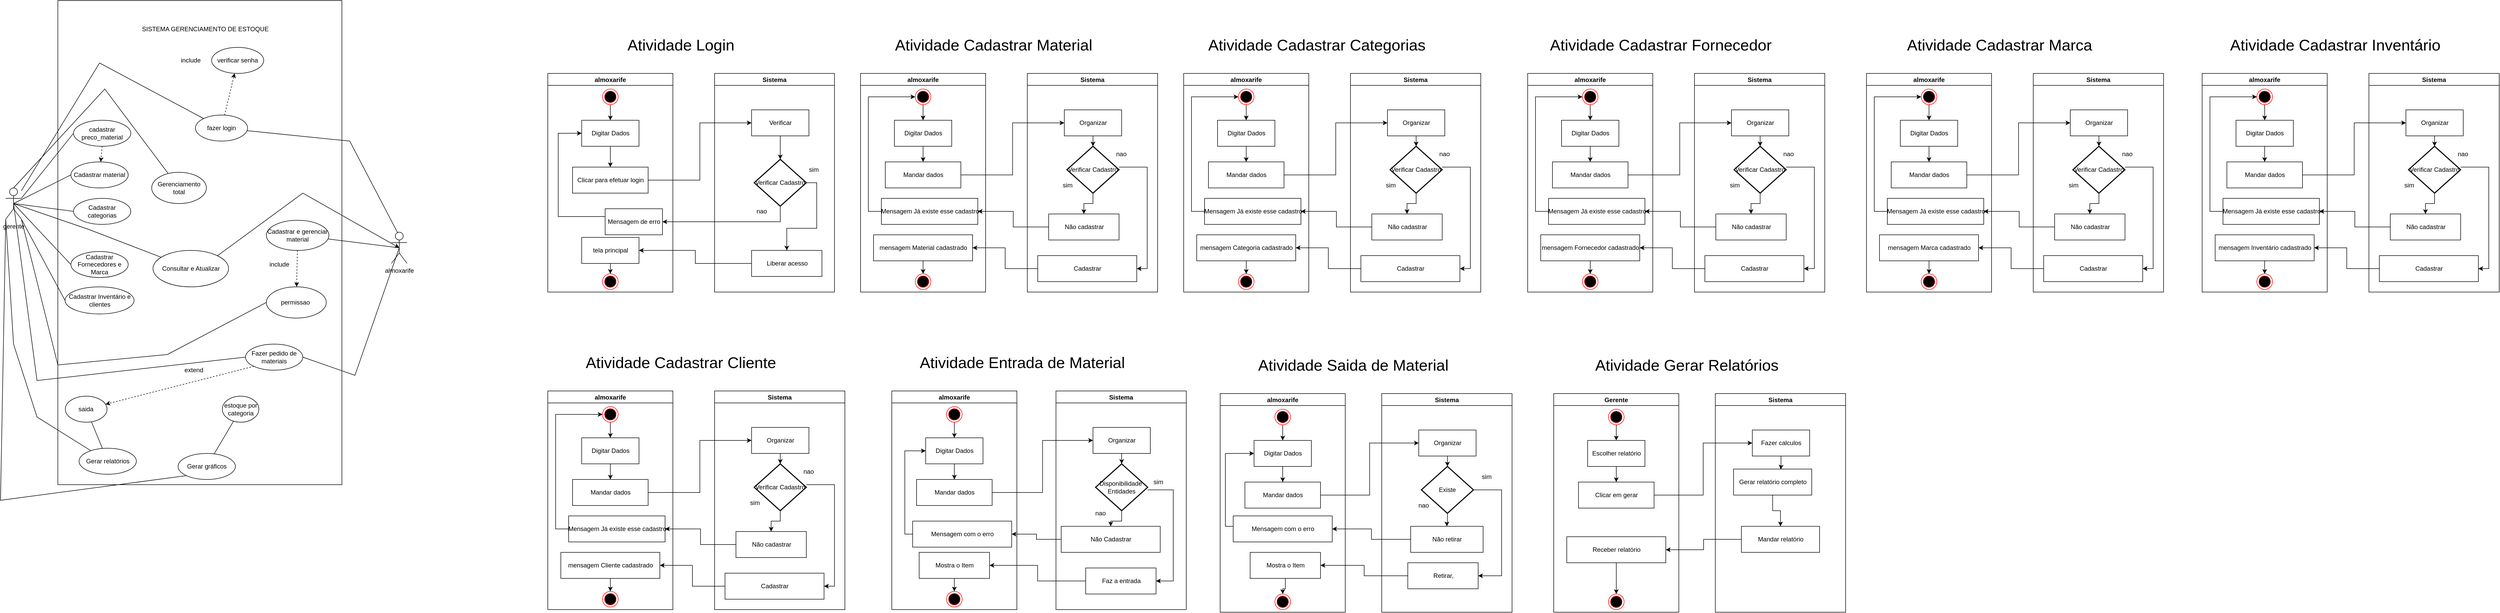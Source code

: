 <mxfile version="21.1.1" type="device">
  <diagram id="m5cyJwenZ31gSlz7eDSZ" name="Página-1">
    <mxGraphModel dx="794" dy="1607" grid="1" gridSize="10" guides="1" tooltips="1" connect="1" arrows="1" fold="1" page="1" pageScale="1" pageWidth="827" pageHeight="1169" math="0" shadow="0">
      <root>
        <mxCell id="0" />
        <mxCell id="1" parent="0" />
        <mxCell id="xbBU9BJGq0JHT6qsB4cl-2" value="funcionario&lt;br&gt;" style="shape=umlActor;verticalLabelPosition=bottom;verticalAlign=top;html=1;outlineConnect=0;" parent="1" vertex="1">
          <mxGeometry x="500" y="222.08" width="30" height="60" as="geometry" />
        </mxCell>
        <mxCell id="xbBU9BJGq0JHT6qsB4cl-3" value="" style="whiteSpace=wrap;html=1;movable=1;resizable=1;rotatable=1;deletable=1;editable=1;connectable=1;" parent="1" vertex="1">
          <mxGeometry x="150" y="-140" width="545" height="930" as="geometry" />
        </mxCell>
        <mxCell id="xbBU9BJGq0JHT6qsB4cl-11" value="Cadastrar Inventário e clientes" style="ellipse;whiteSpace=wrap;html=1;" parent="1" vertex="1">
          <mxGeometry x="163.75" y="410" width="132.5" height="52.08" as="geometry" />
        </mxCell>
        <mxCell id="xbBU9BJGq0JHT6qsB4cl-14" value="Cadastrar Fornecedores e Marca" style="ellipse;whiteSpace=wrap;html=1;" parent="1" vertex="1">
          <mxGeometry x="175" y="342.08" width="110" height="50" as="geometry" />
        </mxCell>
        <mxCell id="UAxQWoamNVFAhTt00kvH-1" value="Cadastrar material" style="ellipse;whiteSpace=wrap;html=1;" parent="1" vertex="1">
          <mxGeometry x="175" y="170" width="110" height="50" as="geometry" />
        </mxCell>
        <mxCell id="UAxQWoamNVFAhTt00kvH-2" value="Gerar relatórios" style="ellipse;whiteSpace=wrap;html=1;" parent="1" vertex="1">
          <mxGeometry x="190.63" y="720" width="110" height="50" as="geometry" />
        </mxCell>
        <mxCell id="UAxQWoamNVFAhTt00kvH-37" style="edgeStyle=none;rounded=0;orthogonalLoop=1;jettySize=auto;html=1;endArrow=none;endFill=0;" parent="1" source="UAxQWoamNVFAhTt00kvH-3" target="UAxQWoamNVFAhTt00kvH-34" edge="1">
          <mxGeometry relative="1" as="geometry">
            <Array as="points">
              <mxPoint x="230" y="-20" />
            </Array>
          </mxGeometry>
        </mxCell>
        <mxCell id="UAxQWoamNVFAhTt00kvH-45" style="edgeStyle=none;rounded=0;orthogonalLoop=1;jettySize=auto;html=1;exitX=0.5;exitY=0.5;exitDx=0;exitDy=0;exitPerimeter=0;endArrow=none;endFill=0;entryX=0;entryY=0.5;entryDx=0;entryDy=0;" parent="1" source="UAxQWoamNVFAhTt00kvH-3" target="UAxQWoamNVFAhTt00kvH-27" edge="1">
          <mxGeometry relative="1" as="geometry">
            <mxPoint x="465.598" y="71.145" as="targetPoint" />
            <Array as="points">
              <mxPoint x="110" y="590" />
            </Array>
          </mxGeometry>
        </mxCell>
        <mxCell id="UAxQWoamNVFAhTt00kvH-46" style="edgeStyle=none;rounded=0;orthogonalLoop=1;jettySize=auto;html=1;exitX=0.5;exitY=0.5;exitDx=0;exitDy=0;exitPerimeter=0;entryX=0;entryY=0.5;entryDx=0;entryDy=0;endArrow=none;endFill=0;" parent="1" source="UAxQWoamNVFAhTt00kvH-3" target="UAxQWoamNVFAhTt00kvH-1" edge="1">
          <mxGeometry relative="1" as="geometry" />
        </mxCell>
        <mxCell id="UAxQWoamNVFAhTt00kvH-52" style="edgeStyle=none;rounded=0;orthogonalLoop=1;jettySize=auto;html=1;exitX=0.5;exitY=0.5;exitDx=0;exitDy=0;exitPerimeter=0;entryX=0;entryY=0.5;entryDx=0;entryDy=0;endArrow=none;endFill=0;" parent="1" source="UAxQWoamNVFAhTt00kvH-3" target="UAxQWoamNVFAhTt00kvH-14" edge="1">
          <mxGeometry relative="1" as="geometry" />
        </mxCell>
        <mxCell id="UAxQWoamNVFAhTt00kvH-53" style="edgeStyle=none;rounded=0;orthogonalLoop=1;jettySize=auto;html=1;exitX=0.5;exitY=0.5;exitDx=0;exitDy=0;exitPerimeter=0;entryX=0;entryY=0.5;entryDx=0;entryDy=0;endArrow=none;endFill=0;" parent="1" source="UAxQWoamNVFAhTt00kvH-3" target="xbBU9BJGq0JHT6qsB4cl-14" edge="1">
          <mxGeometry relative="1" as="geometry" />
        </mxCell>
        <mxCell id="UAxQWoamNVFAhTt00kvH-56" style="edgeStyle=none;rounded=0;orthogonalLoop=1;jettySize=auto;html=1;exitX=1;exitY=1;exitDx=0;exitDy=0;exitPerimeter=0;entryX=0;entryY=0.5;entryDx=0;entryDy=0;endArrow=none;endFill=0;" parent="1" source="UAxQWoamNVFAhTt00kvH-3" target="xbBU9BJGq0JHT6qsB4cl-11" edge="1">
          <mxGeometry relative="1" as="geometry">
            <mxPoint x="90" y="360" as="sourcePoint" />
          </mxGeometry>
        </mxCell>
        <mxCell id="UAxQWoamNVFAhTt00kvH-105" style="edgeStyle=none;rounded=0;orthogonalLoop=1;jettySize=auto;html=1;exitX=1;exitY=0.333;exitDx=0;exitDy=0;exitPerimeter=0;entryX=0;entryY=0.5;entryDx=0;entryDy=0;endArrow=none;endFill=0;" parent="1" source="UAxQWoamNVFAhTt00kvH-3" target="UAxQWoamNVFAhTt00kvH-104" edge="1">
          <mxGeometry relative="1" as="geometry" />
        </mxCell>
        <mxCell id="UAxQWoamNVFAhTt00kvH-116" style="edgeStyle=none;rounded=0;orthogonalLoop=1;jettySize=auto;html=1;exitX=0.5;exitY=0.5;exitDx=0;exitDy=0;exitPerimeter=0;endArrow=none;endFill=0;" parent="1" source="UAxQWoamNVFAhTt00kvH-3" target="NukUojcoapPl9f8G3flk-7" edge="1">
          <mxGeometry relative="1" as="geometry">
            <Array as="points">
              <mxPoint x="210" y="300" />
            </Array>
            <mxPoint x="360.0" y="295" as="targetPoint" />
          </mxGeometry>
        </mxCell>
        <mxCell id="NukUojcoapPl9f8G3flk-2" style="rounded=0;orthogonalLoop=1;jettySize=auto;html=1;exitX=0;exitY=1;exitDx=0;exitDy=0;exitPerimeter=0;endArrow=none;endFill=0;" parent="1" source="UAxQWoamNVFAhTt00kvH-3" target="UAxQWoamNVFAhTt00kvH-2" edge="1">
          <mxGeometry relative="1" as="geometry">
            <Array as="points">
              <mxPoint x="65" y="520" />
              <mxPoint x="110" y="660" />
            </Array>
          </mxGeometry>
        </mxCell>
        <mxCell id="NukUojcoapPl9f8G3flk-17" style="edgeStyle=none;rounded=0;orthogonalLoop=1;jettySize=auto;html=1;exitX=0.5;exitY=0;exitDx=0;exitDy=0;exitPerimeter=0;endArrow=none;endFill=0;" parent="1" source="UAxQWoamNVFAhTt00kvH-3" target="NukUojcoapPl9f8G3flk-16" edge="1">
          <mxGeometry relative="1" as="geometry">
            <Array as="points">
              <mxPoint x="240" y="30" />
            </Array>
          </mxGeometry>
        </mxCell>
        <mxCell id="UAxQWoamNVFAhTt00kvH-3" value="gerente" style="shape=umlActor;verticalLabelPosition=bottom;verticalAlign=top;html=1;outlineConnect=0;" parent="1" vertex="1">
          <mxGeometry x="50" y="220" width="30" height="60" as="geometry" />
        </mxCell>
        <mxCell id="NukUojcoapPl9f8G3flk-5" style="edgeStyle=none;rounded=0;orthogonalLoop=1;jettySize=auto;html=1;exitX=0;exitY=1;exitDx=0;exitDy=0;entryX=0;entryY=1;entryDx=0;entryDy=0;entryPerimeter=0;endArrow=none;endFill=0;" parent="1" source="UAxQWoamNVFAhTt00kvH-12" target="UAxQWoamNVFAhTt00kvH-3" edge="1">
          <mxGeometry relative="1" as="geometry">
            <Array as="points">
              <mxPoint x="40" y="820" />
            </Array>
          </mxGeometry>
        </mxCell>
        <mxCell id="UAxQWoamNVFAhTt00kvH-12" value="Gerar gráficos&lt;br&gt;" style="ellipse;whiteSpace=wrap;html=1;" parent="1" vertex="1">
          <mxGeometry x="380.63" y="730" width="110" height="50" as="geometry" />
        </mxCell>
        <mxCell id="UAxQWoamNVFAhTt00kvH-14" value="Cadastrar categorias" style="ellipse;whiteSpace=wrap;html=1;" parent="1" vertex="1">
          <mxGeometry x="180" y="240" width="110" height="50" as="geometry" />
        </mxCell>
        <mxCell id="UAxQWoamNVFAhTt00kvH-22" value="" style="edgeStyle=none;rounded=0;orthogonalLoop=1;jettySize=auto;html=1;endArrow=none;endFill=0;" parent="1" source="UAxQWoamNVFAhTt00kvH-19" target="UAxQWoamNVFAhTt00kvH-2" edge="1">
          <mxGeometry relative="1" as="geometry" />
        </mxCell>
        <mxCell id="UAxQWoamNVFAhTt00kvH-19" value="saida&lt;br&gt;" style="ellipse;whiteSpace=wrap;html=1;" parent="1" vertex="1">
          <mxGeometry x="164.38" y="620" width="80" height="50" as="geometry" />
        </mxCell>
        <mxCell id="UAxQWoamNVFAhTt00kvH-25" value="" style="edgeStyle=none;rounded=0;orthogonalLoop=1;jettySize=auto;html=1;endArrow=none;endFill=0;" parent="1" source="UAxQWoamNVFAhTt00kvH-23" target="UAxQWoamNVFAhTt00kvH-12" edge="1">
          <mxGeometry relative="1" as="geometry" />
        </mxCell>
        <mxCell id="UAxQWoamNVFAhTt00kvH-23" value="estoque por categoria" style="ellipse;whiteSpace=wrap;html=1;" parent="1" vertex="1">
          <mxGeometry x="465.63" y="620" width="70" height="50" as="geometry" />
        </mxCell>
        <mxCell id="UAxQWoamNVFAhTt00kvH-27" value="Fazer pedido de materiais" style="ellipse;whiteSpace=wrap;html=1;" parent="1" vertex="1">
          <mxGeometry x="510" y="520" width="110" height="50" as="geometry" />
        </mxCell>
        <mxCell id="UAxQWoamNVFAhTt00kvH-39" style="edgeStyle=none;rounded=0;orthogonalLoop=1;jettySize=auto;html=1;exitX=0.5;exitY=0.5;exitDx=0;exitDy=0;exitPerimeter=0;endArrow=none;endFill=0;" parent="1" target="UAxQWoamNVFAhTt00kvH-34" edge="1">
          <mxGeometry relative="1" as="geometry">
            <Array as="points">
              <mxPoint x="710" y="130" />
            </Array>
            <mxPoint x="805" y="312.08" as="sourcePoint" />
          </mxGeometry>
        </mxCell>
        <mxCell id="UAxQWoamNVFAhTt00kvH-36" value="" style="edgeStyle=none;rounded=0;orthogonalLoop=1;jettySize=auto;html=1;endArrow=classic;endFill=1;dashed=1;" parent="1" source="UAxQWoamNVFAhTt00kvH-34" target="UAxQWoamNVFAhTt00kvH-35" edge="1">
          <mxGeometry relative="1" as="geometry" />
        </mxCell>
        <mxCell id="UAxQWoamNVFAhTt00kvH-34" value="fazer login" style="ellipse;whiteSpace=wrap;html=1;" parent="1" vertex="1">
          <mxGeometry x="414" y="80" width="100" height="50" as="geometry" />
        </mxCell>
        <mxCell id="UAxQWoamNVFAhTt00kvH-35" value="verificar senha" style="ellipse;whiteSpace=wrap;html=1;" parent="1" vertex="1">
          <mxGeometry x="445" y="-50" width="100" height="50" as="geometry" />
        </mxCell>
        <mxCell id="UAxQWoamNVFAhTt00kvH-38" value="include" style="text;html=1;strokeColor=none;fillColor=none;align=center;verticalAlign=middle;whiteSpace=wrap;rounded=0;" parent="1" vertex="1">
          <mxGeometry x="375" y="-40" width="60" height="30" as="geometry" />
        </mxCell>
        <mxCell id="UAxQWoamNVFAhTt00kvH-44" style="edgeStyle=none;rounded=0;orthogonalLoop=1;jettySize=auto;html=1;exitX=1;exitY=0.5;exitDx=0;exitDy=0;entryX=0.5;entryY=0.5;entryDx=0;entryDy=0;entryPerimeter=0;endArrow=none;endFill=0;" parent="1" source="UAxQWoamNVFAhTt00kvH-27" target="NukUojcoapPl9f8G3flk-8" edge="1">
          <mxGeometry relative="1" as="geometry">
            <mxPoint x="565" y="75" as="sourcePoint" />
            <Array as="points">
              <mxPoint x="720" y="580" />
            </Array>
            <mxPoint x="775" y="670" as="targetPoint" />
          </mxGeometry>
        </mxCell>
        <mxCell id="UAxQWoamNVFAhTt00kvH-54" value="" style="edgeStyle=none;rounded=0;orthogonalLoop=1;jettySize=auto;html=1;endArrow=classic;endFill=1;dashed=1;exitX=0;exitY=1;exitDx=0;exitDy=0;" parent="1" source="UAxQWoamNVFAhTt00kvH-27" target="UAxQWoamNVFAhTt00kvH-19" edge="1">
          <mxGeometry relative="1" as="geometry">
            <mxPoint x="528.352" y="99.092" as="sourcePoint" />
            <Array as="points" />
          </mxGeometry>
        </mxCell>
        <mxCell id="UAxQWoamNVFAhTt00kvH-55" value="extend" style="text;html=1;strokeColor=none;fillColor=none;align=center;verticalAlign=middle;whiteSpace=wrap;rounded=0;" parent="1" vertex="1">
          <mxGeometry x="380.63" y="555" width="60" height="30" as="geometry" />
        </mxCell>
        <mxCell id="UAxQWoamNVFAhTt00kvH-81" value="SISTEMA GERENCIAMENTO DE ESTOQUE" style="text;html=1;strokeColor=none;fillColor=none;align=center;verticalAlign=middle;whiteSpace=wrap;rounded=0;" parent="1" vertex="1">
          <mxGeometry x="290" y="-100" width="286" height="30" as="geometry" />
        </mxCell>
        <mxCell id="UAxQWoamNVFAhTt00kvH-106" style="edgeStyle=none;rounded=0;orthogonalLoop=1;jettySize=auto;html=1;exitX=0.5;exitY=1;exitDx=0;exitDy=0;endArrow=classic;endFill=1;dashed=1;" parent="1" source="UAxQWoamNVFAhTt00kvH-104" target="UAxQWoamNVFAhTt00kvH-1" edge="1">
          <mxGeometry relative="1" as="geometry" />
        </mxCell>
        <mxCell id="UAxQWoamNVFAhTt00kvH-104" value="cadastrar preco_material" style="ellipse;whiteSpace=wrap;html=1;" parent="1" vertex="1">
          <mxGeometry x="180" y="90" width="110" height="50" as="geometry" />
        </mxCell>
        <mxCell id="UAxQWoamNVFAhTt00kvH-115" value="include" style="text;html=1;strokeColor=none;fillColor=none;align=center;verticalAlign=middle;whiteSpace=wrap;rounded=0;" parent="1" vertex="1">
          <mxGeometry x="545" y="352.08" width="60" height="30" as="geometry" />
        </mxCell>
        <mxCell id="NukUojcoapPl9f8G3flk-13" style="edgeStyle=none;rounded=0;orthogonalLoop=1;jettySize=auto;html=1;exitX=1;exitY=0;exitDx=0;exitDy=0;entryX=0.5;entryY=0.5;entryDx=0;entryDy=0;entryPerimeter=0;" parent="1" source="NukUojcoapPl9f8G3flk-7" target="NukUojcoapPl9f8G3flk-8" edge="1">
          <mxGeometry relative="1" as="geometry">
            <Array as="points">
              <mxPoint x="620" y="230" />
            </Array>
          </mxGeometry>
        </mxCell>
        <mxCell id="NukUojcoapPl9f8G3flk-7" value="Consultar e Atualizar" style="ellipse;whiteSpace=wrap;html=1;" parent="1" vertex="1">
          <mxGeometry x="332.5" y="340" width="145" height="70" as="geometry" />
        </mxCell>
        <mxCell id="NukUojcoapPl9f8G3flk-8" value="almoxarife" style="shape=umlActor;verticalLabelPosition=bottom;verticalAlign=top;html=1;outlineConnect=0;" parent="1" vertex="1">
          <mxGeometry x="790" y="305" width="30" height="60" as="geometry" />
        </mxCell>
        <mxCell id="NukUojcoapPl9f8G3flk-10" style="edgeStyle=none;rounded=0;orthogonalLoop=1;jettySize=auto;html=1;entryX=0.5;entryY=0.5;entryDx=0;entryDy=0;entryPerimeter=0;endArrow=none;endFill=0;" parent="1" source="NukUojcoapPl9f8G3flk-9" target="NukUojcoapPl9f8G3flk-8" edge="1">
          <mxGeometry relative="1" as="geometry" />
        </mxCell>
        <mxCell id="NukUojcoapPl9f8G3flk-12" style="edgeStyle=none;rounded=0;orthogonalLoop=1;jettySize=auto;html=1;dashed=1;" parent="1" source="NukUojcoapPl9f8G3flk-9" target="NukUojcoapPl9f8G3flk-11" edge="1">
          <mxGeometry relative="1" as="geometry" />
        </mxCell>
        <mxCell id="NukUojcoapPl9f8G3flk-9" value="Cadastrar e gerenciar material" style="ellipse;whiteSpace=wrap;html=1;" parent="1" vertex="1">
          <mxGeometry x="550" y="282.08" width="120" height="57.92" as="geometry" />
        </mxCell>
        <mxCell id="NukUojcoapPl9f8G3flk-14" style="edgeStyle=none;rounded=0;orthogonalLoop=1;jettySize=auto;html=1;exitX=0;exitY=0.5;exitDx=0;exitDy=0;entryX=1;entryY=1;entryDx=0;entryDy=0;entryPerimeter=0;endArrow=none;endFill=0;" parent="1" source="NukUojcoapPl9f8G3flk-11" target="UAxQWoamNVFAhTt00kvH-3" edge="1">
          <mxGeometry relative="1" as="geometry">
            <Array as="points">
              <mxPoint x="360" y="540" />
              <mxPoint x="150" y="560" />
            </Array>
          </mxGeometry>
        </mxCell>
        <mxCell id="NukUojcoapPl9f8G3flk-11" value="permissao&amp;nbsp;" style="ellipse;whiteSpace=wrap;html=1;" parent="1" vertex="1">
          <mxGeometry x="550" y="410.0" width="115" height="60" as="geometry" />
        </mxCell>
        <mxCell id="NukUojcoapPl9f8G3flk-16" value="Gerenciamento total" style="ellipse;whiteSpace=wrap;html=1;" parent="1" vertex="1">
          <mxGeometry x="330" y="190" width="105" height="60" as="geometry" />
        </mxCell>
        <mxCell id="LKArwY5nhey9_Vk5ADm_-4" value="almoxarife" style="swimlane;" parent="1" vertex="1">
          <mxGeometry x="1090" width="240" height="420" as="geometry" />
        </mxCell>
        <mxCell id="LKArwY5nhey9_Vk5ADm_-5" value="" style="edgeStyle=orthogonalEdgeStyle;rounded=0;orthogonalLoop=1;jettySize=auto;html=1;" parent="LKArwY5nhey9_Vk5ADm_-4" source="LKArwY5nhey9_Vk5ADm_-6" target="LKArwY5nhey9_Vk5ADm_-8" edge="1">
          <mxGeometry relative="1" as="geometry" />
        </mxCell>
        <mxCell id="LKArwY5nhey9_Vk5ADm_-6" value="" style="ellipse;html=1;shape=endState;fillColor=#000000;strokeColor=#ff0000;" parent="LKArwY5nhey9_Vk5ADm_-4" vertex="1">
          <mxGeometry x="105" y="30" width="30" height="30" as="geometry" />
        </mxCell>
        <mxCell id="LKArwY5nhey9_Vk5ADm_-7" value="" style="edgeStyle=orthogonalEdgeStyle;rounded=0;orthogonalLoop=1;jettySize=auto;html=1;" parent="LKArwY5nhey9_Vk5ADm_-4" source="LKArwY5nhey9_Vk5ADm_-8" target="LKArwY5nhey9_Vk5ADm_-11" edge="1">
          <mxGeometry relative="1" as="geometry" />
        </mxCell>
        <mxCell id="LKArwY5nhey9_Vk5ADm_-8" value="Digitar Dados" style="html=1;" parent="LKArwY5nhey9_Vk5ADm_-4" vertex="1">
          <mxGeometry x="65" y="90" width="110" height="50" as="geometry" />
        </mxCell>
        <mxCell id="LKArwY5nhey9_Vk5ADm_-9" style="edgeStyle=orthogonalEdgeStyle;rounded=0;orthogonalLoop=1;jettySize=auto;html=1;entryX=0;entryY=0.5;entryDx=0;entryDy=0;exitX=0;exitY=0.5;exitDx=0;exitDy=0;" parent="LKArwY5nhey9_Vk5ADm_-4" source="LKArwY5nhey9_Vk5ADm_-10" target="LKArwY5nhey9_Vk5ADm_-8" edge="1">
          <mxGeometry relative="1" as="geometry">
            <Array as="points">
              <mxPoint x="20" y="275" />
              <mxPoint x="20" y="115" />
            </Array>
          </mxGeometry>
        </mxCell>
        <mxCell id="LKArwY5nhey9_Vk5ADm_-10" value="Mensagem de erro" style="html=1;" parent="LKArwY5nhey9_Vk5ADm_-4" vertex="1">
          <mxGeometry x="110" y="260" width="110" height="50" as="geometry" />
        </mxCell>
        <mxCell id="LKArwY5nhey9_Vk5ADm_-11" value="Clicar para efetuar login" style="html=1;" parent="LKArwY5nhey9_Vk5ADm_-4" vertex="1">
          <mxGeometry x="47.5" y="180" width="145" height="50" as="geometry" />
        </mxCell>
        <mxCell id="LKArwY5nhey9_Vk5ADm_-12" value="" style="edgeStyle=orthogonalEdgeStyle;rounded=0;orthogonalLoop=1;jettySize=auto;html=1;endArrow=classic;endFill=1;" parent="LKArwY5nhey9_Vk5ADm_-4" source="LKArwY5nhey9_Vk5ADm_-13" target="LKArwY5nhey9_Vk5ADm_-14" edge="1">
          <mxGeometry relative="1" as="geometry" />
        </mxCell>
        <mxCell id="LKArwY5nhey9_Vk5ADm_-13" value="tela principal" style="html=1;" parent="LKArwY5nhey9_Vk5ADm_-4" vertex="1">
          <mxGeometry x="65" y="315" width="110" height="50" as="geometry" />
        </mxCell>
        <mxCell id="LKArwY5nhey9_Vk5ADm_-14" value="" style="ellipse;html=1;shape=endState;fillColor=#000000;strokeColor=#ff0000;" parent="LKArwY5nhey9_Vk5ADm_-4" vertex="1">
          <mxGeometry x="105" y="385" width="30" height="30" as="geometry" />
        </mxCell>
        <mxCell id="LKArwY5nhey9_Vk5ADm_-15" value="Sistema" style="swimlane;" parent="1" vertex="1">
          <mxGeometry x="1410" width="230" height="420" as="geometry" />
        </mxCell>
        <mxCell id="LKArwY5nhey9_Vk5ADm_-16" style="edgeStyle=orthogonalEdgeStyle;rounded=0;orthogonalLoop=1;jettySize=auto;html=1;exitX=1;exitY=0.5;exitDx=0;exitDy=0;exitPerimeter=0;" parent="LKArwY5nhey9_Vk5ADm_-15" source="LKArwY5nhey9_Vk5ADm_-17" target="LKArwY5nhey9_Vk5ADm_-18" edge="1">
          <mxGeometry relative="1" as="geometry" />
        </mxCell>
        <mxCell id="LKArwY5nhey9_Vk5ADm_-17" value="Verificar Cadastro" style="strokeWidth=2;html=1;shape=mxgraph.flowchart.decision;whiteSpace=wrap;" parent="LKArwY5nhey9_Vk5ADm_-15" vertex="1">
          <mxGeometry x="76" y="165" width="100" height="90" as="geometry" />
        </mxCell>
        <mxCell id="LKArwY5nhey9_Vk5ADm_-18" value="Liberar acesso" style="html=1;" parent="LKArwY5nhey9_Vk5ADm_-15" vertex="1">
          <mxGeometry x="71" y="340" width="135" height="50" as="geometry" />
        </mxCell>
        <mxCell id="LKArwY5nhey9_Vk5ADm_-19" style="edgeStyle=orthogonalEdgeStyle;rounded=0;orthogonalLoop=1;jettySize=auto;html=1;entryX=0.5;entryY=0;entryDx=0;entryDy=0;entryPerimeter=0;endArrow=classic;endFill=1;" parent="LKArwY5nhey9_Vk5ADm_-15" source="LKArwY5nhey9_Vk5ADm_-20" target="LKArwY5nhey9_Vk5ADm_-17" edge="1">
          <mxGeometry relative="1" as="geometry" />
        </mxCell>
        <mxCell id="LKArwY5nhey9_Vk5ADm_-20" value="Verificar" style="html=1;" parent="LKArwY5nhey9_Vk5ADm_-15" vertex="1">
          <mxGeometry x="71" y="70" width="110" height="50" as="geometry" />
        </mxCell>
        <mxCell id="LKArwY5nhey9_Vk5ADm_-21" style="edgeStyle=orthogonalEdgeStyle;rounded=0;orthogonalLoop=1;jettySize=auto;html=1;entryX=0;entryY=0.5;entryDx=0;entryDy=0;" parent="1" source="LKArwY5nhey9_Vk5ADm_-11" target="LKArwY5nhey9_Vk5ADm_-20" edge="1">
          <mxGeometry relative="1" as="geometry" />
        </mxCell>
        <mxCell id="LKArwY5nhey9_Vk5ADm_-22" style="edgeStyle=orthogonalEdgeStyle;rounded=0;orthogonalLoop=1;jettySize=auto;html=1;exitX=0.5;exitY=1;exitDx=0;exitDy=0;exitPerimeter=0;entryX=1;entryY=0.5;entryDx=0;entryDy=0;" parent="1" source="LKArwY5nhey9_Vk5ADm_-17" target="LKArwY5nhey9_Vk5ADm_-10" edge="1">
          <mxGeometry relative="1" as="geometry" />
        </mxCell>
        <mxCell id="LKArwY5nhey9_Vk5ADm_-23" style="edgeStyle=orthogonalEdgeStyle;rounded=0;orthogonalLoop=1;jettySize=auto;html=1;entryX=1;entryY=0.5;entryDx=0;entryDy=0;endArrow=classic;endFill=1;" parent="1" source="LKArwY5nhey9_Vk5ADm_-18" target="LKArwY5nhey9_Vk5ADm_-13" edge="1">
          <mxGeometry relative="1" as="geometry" />
        </mxCell>
        <mxCell id="LKArwY5nhey9_Vk5ADm_-24" value="sim" style="text;html=1;align=center;verticalAlign=middle;resizable=0;points=[];autosize=1;strokeColor=none;fillColor=none;" parent="1" vertex="1">
          <mxGeometry x="1580" y="170" width="40" height="30" as="geometry" />
        </mxCell>
        <mxCell id="LKArwY5nhey9_Vk5ADm_-25" value="nao" style="text;html=1;align=center;verticalAlign=middle;resizable=0;points=[];autosize=1;strokeColor=none;fillColor=none;" parent="1" vertex="1">
          <mxGeometry x="1480" y="250" width="40" height="30" as="geometry" />
        </mxCell>
        <mxCell id="LKArwY5nhey9_Vk5ADm_-26" value="&lt;font style=&quot;font-size: 30px;&quot;&gt;Atividade Login&lt;/font&gt;" style="text;html=1;align=center;verticalAlign=middle;resizable=0;points=[];autosize=1;strokeColor=none;fillColor=none;strokeWidth=8;" parent="1" vertex="1">
          <mxGeometry x="1230" y="-80" width="230" height="50" as="geometry" />
        </mxCell>
        <mxCell id="LKArwY5nhey9_Vk5ADm_-27" value="almoxarife" style="swimlane;" parent="1" vertex="1">
          <mxGeometry x="1690" width="240" height="420" as="geometry" />
        </mxCell>
        <mxCell id="LKArwY5nhey9_Vk5ADm_-28" value="" style="edgeStyle=orthogonalEdgeStyle;rounded=0;orthogonalLoop=1;jettySize=auto;html=1;" parent="LKArwY5nhey9_Vk5ADm_-27" source="LKArwY5nhey9_Vk5ADm_-29" target="LKArwY5nhey9_Vk5ADm_-31" edge="1">
          <mxGeometry relative="1" as="geometry" />
        </mxCell>
        <mxCell id="LKArwY5nhey9_Vk5ADm_-29" value="" style="ellipse;html=1;shape=endState;fillColor=#000000;strokeColor=#ff0000;" parent="LKArwY5nhey9_Vk5ADm_-27" vertex="1">
          <mxGeometry x="105" y="30" width="30" height="30" as="geometry" />
        </mxCell>
        <mxCell id="LKArwY5nhey9_Vk5ADm_-30" value="" style="edgeStyle=orthogonalEdgeStyle;rounded=0;orthogonalLoop=1;jettySize=auto;html=1;" parent="LKArwY5nhey9_Vk5ADm_-27" source="LKArwY5nhey9_Vk5ADm_-31" target="LKArwY5nhey9_Vk5ADm_-34" edge="1">
          <mxGeometry relative="1" as="geometry" />
        </mxCell>
        <mxCell id="LKArwY5nhey9_Vk5ADm_-31" value="Digitar Dados" style="html=1;" parent="LKArwY5nhey9_Vk5ADm_-27" vertex="1">
          <mxGeometry x="65" y="90" width="110" height="50" as="geometry" />
        </mxCell>
        <mxCell id="LKArwY5nhey9_Vk5ADm_-56" value="" style="edgeStyle=orthogonalEdgeStyle;rounded=0;orthogonalLoop=1;jettySize=auto;html=1;" parent="LKArwY5nhey9_Vk5ADm_-27" source="LKArwY5nhey9_Vk5ADm_-33" target="LKArwY5nhey9_Vk5ADm_-37" edge="1">
          <mxGeometry relative="1" as="geometry" />
        </mxCell>
        <mxCell id="LKArwY5nhey9_Vk5ADm_-33" value="mensagem Material cadastrado" style="html=1;" parent="LKArwY5nhey9_Vk5ADm_-27" vertex="1">
          <mxGeometry x="25" y="310" width="190" height="50" as="geometry" />
        </mxCell>
        <mxCell id="LKArwY5nhey9_Vk5ADm_-34" value="Mandar dados" style="html=1;" parent="LKArwY5nhey9_Vk5ADm_-27" vertex="1">
          <mxGeometry x="47.5" y="170" width="145" height="50" as="geometry" />
        </mxCell>
        <mxCell id="LKArwY5nhey9_Vk5ADm_-37" value="" style="ellipse;html=1;shape=endState;fillColor=#000000;strokeColor=#ff0000;" parent="LKArwY5nhey9_Vk5ADm_-27" vertex="1">
          <mxGeometry x="105" y="385" width="30" height="30" as="geometry" />
        </mxCell>
        <mxCell id="LKArwY5nhey9_Vk5ADm_-51" style="edgeStyle=orthogonalEdgeStyle;rounded=0;orthogonalLoop=1;jettySize=auto;html=1;entryX=0;entryY=0.5;entryDx=0;entryDy=0;exitX=0;exitY=0.5;exitDx=0;exitDy=0;" parent="LKArwY5nhey9_Vk5ADm_-27" source="LKArwY5nhey9_Vk5ADm_-50" target="LKArwY5nhey9_Vk5ADm_-29" edge="1">
          <mxGeometry relative="1" as="geometry">
            <Array as="points">
              <mxPoint x="15" y="265" />
              <mxPoint x="15" y="45" />
            </Array>
          </mxGeometry>
        </mxCell>
        <mxCell id="LKArwY5nhey9_Vk5ADm_-50" value="Mensagem Já existe esse cadastro" style="html=1;" parent="LKArwY5nhey9_Vk5ADm_-27" vertex="1">
          <mxGeometry x="40" y="240" width="185" height="50" as="geometry" />
        </mxCell>
        <mxCell id="LKArwY5nhey9_Vk5ADm_-38" value="Sistema" style="swimlane;" parent="1" vertex="1">
          <mxGeometry x="2010" width="250" height="420" as="geometry" />
        </mxCell>
        <mxCell id="LKArwY5nhey9_Vk5ADm_-52" value="" style="edgeStyle=orthogonalEdgeStyle;rounded=0;orthogonalLoop=1;jettySize=auto;html=1;" parent="LKArwY5nhey9_Vk5ADm_-38" source="LKArwY5nhey9_Vk5ADm_-40" target="LKArwY5nhey9_Vk5ADm_-41" edge="1">
          <mxGeometry relative="1" as="geometry" />
        </mxCell>
        <mxCell id="LKArwY5nhey9_Vk5ADm_-54" style="edgeStyle=orthogonalEdgeStyle;rounded=0;orthogonalLoop=1;jettySize=auto;html=1;entryX=1;entryY=0.5;entryDx=0;entryDy=0;" parent="LKArwY5nhey9_Vk5ADm_-38" source="LKArwY5nhey9_Vk5ADm_-40" target="LKArwY5nhey9_Vk5ADm_-53" edge="1">
          <mxGeometry relative="1" as="geometry">
            <Array as="points">
              <mxPoint x="230" y="180" />
              <mxPoint x="230" y="375" />
            </Array>
          </mxGeometry>
        </mxCell>
        <mxCell id="LKArwY5nhey9_Vk5ADm_-40" value="Verificar Cadastro" style="strokeWidth=2;html=1;shape=mxgraph.flowchart.decision;whiteSpace=wrap;" parent="LKArwY5nhey9_Vk5ADm_-38" vertex="1">
          <mxGeometry x="76" y="140" width="100" height="90" as="geometry" />
        </mxCell>
        <mxCell id="LKArwY5nhey9_Vk5ADm_-41" value="Não cadastrar" style="html=1;" parent="LKArwY5nhey9_Vk5ADm_-38" vertex="1">
          <mxGeometry x="41" y="270" width="135" height="50" as="geometry" />
        </mxCell>
        <mxCell id="LKArwY5nhey9_Vk5ADm_-42" style="edgeStyle=orthogonalEdgeStyle;rounded=0;orthogonalLoop=1;jettySize=auto;html=1;entryX=0.5;entryY=0;entryDx=0;entryDy=0;entryPerimeter=0;endArrow=classic;endFill=1;" parent="LKArwY5nhey9_Vk5ADm_-38" source="LKArwY5nhey9_Vk5ADm_-43" target="LKArwY5nhey9_Vk5ADm_-40" edge="1">
          <mxGeometry relative="1" as="geometry" />
        </mxCell>
        <mxCell id="LKArwY5nhey9_Vk5ADm_-43" value="Organizar" style="html=1;" parent="LKArwY5nhey9_Vk5ADm_-38" vertex="1">
          <mxGeometry x="71" y="70" width="110" height="50" as="geometry" />
        </mxCell>
        <mxCell id="LKArwY5nhey9_Vk5ADm_-48" value="sim" style="text;html=1;align=center;verticalAlign=middle;resizable=0;points=[];autosize=1;strokeColor=none;fillColor=none;" parent="LKArwY5nhey9_Vk5ADm_-38" vertex="1">
          <mxGeometry x="57" y="200" width="40" height="30" as="geometry" />
        </mxCell>
        <mxCell id="LKArwY5nhey9_Vk5ADm_-47" value="nao" style="text;html=1;align=center;verticalAlign=middle;resizable=0;points=[];autosize=1;strokeColor=none;fillColor=none;" parent="LKArwY5nhey9_Vk5ADm_-38" vertex="1">
          <mxGeometry x="160" y="140" width="40" height="30" as="geometry" />
        </mxCell>
        <mxCell id="LKArwY5nhey9_Vk5ADm_-53" value="Cadastrar" style="html=1;" parent="LKArwY5nhey9_Vk5ADm_-38" vertex="1">
          <mxGeometry x="20" y="350" width="190" height="50" as="geometry" />
        </mxCell>
        <mxCell id="LKArwY5nhey9_Vk5ADm_-44" style="edgeStyle=orthogonalEdgeStyle;rounded=0;orthogonalLoop=1;jettySize=auto;html=1;entryX=0;entryY=0.5;entryDx=0;entryDy=0;" parent="1" source="LKArwY5nhey9_Vk5ADm_-34" target="LKArwY5nhey9_Vk5ADm_-43" edge="1">
          <mxGeometry relative="1" as="geometry" />
        </mxCell>
        <mxCell id="LKArwY5nhey9_Vk5ADm_-46" style="edgeStyle=orthogonalEdgeStyle;rounded=0;orthogonalLoop=1;jettySize=auto;html=1;entryX=1;entryY=0.5;entryDx=0;entryDy=0;endArrow=classic;endFill=1;" parent="1" source="LKArwY5nhey9_Vk5ADm_-41" target="LKArwY5nhey9_Vk5ADm_-50" edge="1">
          <mxGeometry relative="1" as="geometry">
            <mxPoint x="1865" y="340" as="targetPoint" />
          </mxGeometry>
        </mxCell>
        <mxCell id="LKArwY5nhey9_Vk5ADm_-49" value="&lt;font style=&quot;font-size: 30px;&quot;&gt;Atividade Cadastrar Material&lt;/font&gt;" style="text;html=1;align=center;verticalAlign=middle;resizable=0;points=[];autosize=1;strokeColor=none;fillColor=none;strokeWidth=8;" parent="1" vertex="1">
          <mxGeometry x="1745" y="-80" width="400" height="50" as="geometry" />
        </mxCell>
        <mxCell id="LKArwY5nhey9_Vk5ADm_-55" style="edgeStyle=orthogonalEdgeStyle;rounded=0;orthogonalLoop=1;jettySize=auto;html=1;entryX=1;entryY=0.5;entryDx=0;entryDy=0;" parent="1" source="LKArwY5nhey9_Vk5ADm_-53" target="LKArwY5nhey9_Vk5ADm_-33" edge="1">
          <mxGeometry relative="1" as="geometry" />
        </mxCell>
        <mxCell id="LKArwY5nhey9_Vk5ADm_-57" value="almoxarife" style="swimlane;" parent="1" vertex="1">
          <mxGeometry x="2310" width="240" height="420" as="geometry" />
        </mxCell>
        <mxCell id="LKArwY5nhey9_Vk5ADm_-58" value="" style="edgeStyle=orthogonalEdgeStyle;rounded=0;orthogonalLoop=1;jettySize=auto;html=1;" parent="LKArwY5nhey9_Vk5ADm_-57" source="LKArwY5nhey9_Vk5ADm_-59" target="LKArwY5nhey9_Vk5ADm_-61" edge="1">
          <mxGeometry relative="1" as="geometry" />
        </mxCell>
        <mxCell id="LKArwY5nhey9_Vk5ADm_-59" value="" style="ellipse;html=1;shape=endState;fillColor=#000000;strokeColor=#ff0000;" parent="LKArwY5nhey9_Vk5ADm_-57" vertex="1">
          <mxGeometry x="105" y="30" width="30" height="30" as="geometry" />
        </mxCell>
        <mxCell id="LKArwY5nhey9_Vk5ADm_-60" value="" style="edgeStyle=orthogonalEdgeStyle;rounded=0;orthogonalLoop=1;jettySize=auto;html=1;" parent="LKArwY5nhey9_Vk5ADm_-57" source="LKArwY5nhey9_Vk5ADm_-61" target="LKArwY5nhey9_Vk5ADm_-64" edge="1">
          <mxGeometry relative="1" as="geometry" />
        </mxCell>
        <mxCell id="LKArwY5nhey9_Vk5ADm_-61" value="Digitar Dados" style="html=1;" parent="LKArwY5nhey9_Vk5ADm_-57" vertex="1">
          <mxGeometry x="65" y="90" width="110" height="50" as="geometry" />
        </mxCell>
        <mxCell id="LKArwY5nhey9_Vk5ADm_-62" value="" style="edgeStyle=orthogonalEdgeStyle;rounded=0;orthogonalLoop=1;jettySize=auto;html=1;" parent="LKArwY5nhey9_Vk5ADm_-57" source="LKArwY5nhey9_Vk5ADm_-63" target="LKArwY5nhey9_Vk5ADm_-65" edge="1">
          <mxGeometry relative="1" as="geometry" />
        </mxCell>
        <mxCell id="LKArwY5nhey9_Vk5ADm_-63" value="mensagem Categoria cadastrado" style="html=1;" parent="LKArwY5nhey9_Vk5ADm_-57" vertex="1">
          <mxGeometry x="25" y="310" width="190" height="50" as="geometry" />
        </mxCell>
        <mxCell id="LKArwY5nhey9_Vk5ADm_-64" value="Mandar dados" style="html=1;" parent="LKArwY5nhey9_Vk5ADm_-57" vertex="1">
          <mxGeometry x="47.5" y="170" width="145" height="50" as="geometry" />
        </mxCell>
        <mxCell id="LKArwY5nhey9_Vk5ADm_-65" value="" style="ellipse;html=1;shape=endState;fillColor=#000000;strokeColor=#ff0000;" parent="LKArwY5nhey9_Vk5ADm_-57" vertex="1">
          <mxGeometry x="105" y="385" width="30" height="30" as="geometry" />
        </mxCell>
        <mxCell id="LKArwY5nhey9_Vk5ADm_-66" style="edgeStyle=orthogonalEdgeStyle;rounded=0;orthogonalLoop=1;jettySize=auto;html=1;entryX=0;entryY=0.5;entryDx=0;entryDy=0;exitX=0;exitY=0.5;exitDx=0;exitDy=0;" parent="LKArwY5nhey9_Vk5ADm_-57" source="LKArwY5nhey9_Vk5ADm_-67" target="LKArwY5nhey9_Vk5ADm_-59" edge="1">
          <mxGeometry relative="1" as="geometry">
            <Array as="points">
              <mxPoint x="15" y="265" />
              <mxPoint x="15" y="45" />
            </Array>
          </mxGeometry>
        </mxCell>
        <mxCell id="LKArwY5nhey9_Vk5ADm_-67" value="Mensagem Já existe esse cadastro" style="html=1;" parent="LKArwY5nhey9_Vk5ADm_-57" vertex="1">
          <mxGeometry x="40" y="240" width="185" height="50" as="geometry" />
        </mxCell>
        <mxCell id="LKArwY5nhey9_Vk5ADm_-68" value="Sistema" style="swimlane;" parent="1" vertex="1">
          <mxGeometry x="2630" width="250" height="420" as="geometry" />
        </mxCell>
        <mxCell id="LKArwY5nhey9_Vk5ADm_-69" value="" style="edgeStyle=orthogonalEdgeStyle;rounded=0;orthogonalLoop=1;jettySize=auto;html=1;" parent="LKArwY5nhey9_Vk5ADm_-68" source="LKArwY5nhey9_Vk5ADm_-71" target="LKArwY5nhey9_Vk5ADm_-72" edge="1">
          <mxGeometry relative="1" as="geometry" />
        </mxCell>
        <mxCell id="LKArwY5nhey9_Vk5ADm_-70" style="edgeStyle=orthogonalEdgeStyle;rounded=0;orthogonalLoop=1;jettySize=auto;html=1;entryX=1;entryY=0.5;entryDx=0;entryDy=0;" parent="LKArwY5nhey9_Vk5ADm_-68" source="LKArwY5nhey9_Vk5ADm_-71" target="LKArwY5nhey9_Vk5ADm_-77" edge="1">
          <mxGeometry relative="1" as="geometry">
            <Array as="points">
              <mxPoint x="230" y="180" />
              <mxPoint x="230" y="375" />
            </Array>
          </mxGeometry>
        </mxCell>
        <mxCell id="LKArwY5nhey9_Vk5ADm_-71" value="Verificar Cadastro" style="strokeWidth=2;html=1;shape=mxgraph.flowchart.decision;whiteSpace=wrap;" parent="LKArwY5nhey9_Vk5ADm_-68" vertex="1">
          <mxGeometry x="76" y="140" width="100" height="90" as="geometry" />
        </mxCell>
        <mxCell id="LKArwY5nhey9_Vk5ADm_-72" value="Não cadastrar" style="html=1;" parent="LKArwY5nhey9_Vk5ADm_-68" vertex="1">
          <mxGeometry x="41" y="270" width="135" height="50" as="geometry" />
        </mxCell>
        <mxCell id="LKArwY5nhey9_Vk5ADm_-73" style="edgeStyle=orthogonalEdgeStyle;rounded=0;orthogonalLoop=1;jettySize=auto;html=1;entryX=0.5;entryY=0;entryDx=0;entryDy=0;entryPerimeter=0;endArrow=classic;endFill=1;" parent="LKArwY5nhey9_Vk5ADm_-68" source="LKArwY5nhey9_Vk5ADm_-74" target="LKArwY5nhey9_Vk5ADm_-71" edge="1">
          <mxGeometry relative="1" as="geometry" />
        </mxCell>
        <mxCell id="LKArwY5nhey9_Vk5ADm_-74" value="Organizar" style="html=1;" parent="LKArwY5nhey9_Vk5ADm_-68" vertex="1">
          <mxGeometry x="71" y="70" width="110" height="50" as="geometry" />
        </mxCell>
        <mxCell id="LKArwY5nhey9_Vk5ADm_-75" value="sim" style="text;html=1;align=center;verticalAlign=middle;resizable=0;points=[];autosize=1;strokeColor=none;fillColor=none;" parent="LKArwY5nhey9_Vk5ADm_-68" vertex="1">
          <mxGeometry x="57" y="200" width="40" height="30" as="geometry" />
        </mxCell>
        <mxCell id="LKArwY5nhey9_Vk5ADm_-76" value="nao" style="text;html=1;align=center;verticalAlign=middle;resizable=0;points=[];autosize=1;strokeColor=none;fillColor=none;" parent="LKArwY5nhey9_Vk5ADm_-68" vertex="1">
          <mxGeometry x="160" y="140" width="40" height="30" as="geometry" />
        </mxCell>
        <mxCell id="LKArwY5nhey9_Vk5ADm_-77" value="Cadastrar" style="html=1;" parent="LKArwY5nhey9_Vk5ADm_-68" vertex="1">
          <mxGeometry x="20" y="350" width="190" height="50" as="geometry" />
        </mxCell>
        <mxCell id="LKArwY5nhey9_Vk5ADm_-78" style="edgeStyle=orthogonalEdgeStyle;rounded=0;orthogonalLoop=1;jettySize=auto;html=1;entryX=0;entryY=0.5;entryDx=0;entryDy=0;" parent="1" source="LKArwY5nhey9_Vk5ADm_-64" target="LKArwY5nhey9_Vk5ADm_-74" edge="1">
          <mxGeometry relative="1" as="geometry" />
        </mxCell>
        <mxCell id="LKArwY5nhey9_Vk5ADm_-79" style="edgeStyle=orthogonalEdgeStyle;rounded=0;orthogonalLoop=1;jettySize=auto;html=1;entryX=1;entryY=0.5;entryDx=0;entryDy=0;endArrow=classic;endFill=1;" parent="1" source="LKArwY5nhey9_Vk5ADm_-72" target="LKArwY5nhey9_Vk5ADm_-67" edge="1">
          <mxGeometry relative="1" as="geometry">
            <mxPoint x="2485" y="340" as="targetPoint" />
          </mxGeometry>
        </mxCell>
        <mxCell id="LKArwY5nhey9_Vk5ADm_-80" value="&lt;font style=&quot;font-size: 30px;&quot;&gt;Atividade Cadastrar Categorias&lt;/font&gt;" style="text;html=1;align=center;verticalAlign=middle;resizable=0;points=[];autosize=1;strokeColor=none;fillColor=none;strokeWidth=8;" parent="1" vertex="1">
          <mxGeometry x="2345" y="-80" width="440" height="50" as="geometry" />
        </mxCell>
        <mxCell id="LKArwY5nhey9_Vk5ADm_-81" style="edgeStyle=orthogonalEdgeStyle;rounded=0;orthogonalLoop=1;jettySize=auto;html=1;entryX=1;entryY=0.5;entryDx=0;entryDy=0;" parent="1" source="LKArwY5nhey9_Vk5ADm_-77" target="LKArwY5nhey9_Vk5ADm_-63" edge="1">
          <mxGeometry relative="1" as="geometry" />
        </mxCell>
        <mxCell id="LKArwY5nhey9_Vk5ADm_-82" value="almoxarife" style="swimlane;" parent="1" vertex="1">
          <mxGeometry x="2970" width="240" height="420" as="geometry" />
        </mxCell>
        <mxCell id="LKArwY5nhey9_Vk5ADm_-83" value="" style="edgeStyle=orthogonalEdgeStyle;rounded=0;orthogonalLoop=1;jettySize=auto;html=1;" parent="LKArwY5nhey9_Vk5ADm_-82" source="LKArwY5nhey9_Vk5ADm_-84" target="LKArwY5nhey9_Vk5ADm_-86" edge="1">
          <mxGeometry relative="1" as="geometry" />
        </mxCell>
        <mxCell id="LKArwY5nhey9_Vk5ADm_-84" value="" style="ellipse;html=1;shape=endState;fillColor=#000000;strokeColor=#ff0000;" parent="LKArwY5nhey9_Vk5ADm_-82" vertex="1">
          <mxGeometry x="105" y="30" width="30" height="30" as="geometry" />
        </mxCell>
        <mxCell id="LKArwY5nhey9_Vk5ADm_-85" value="" style="edgeStyle=orthogonalEdgeStyle;rounded=0;orthogonalLoop=1;jettySize=auto;html=1;" parent="LKArwY5nhey9_Vk5ADm_-82" source="LKArwY5nhey9_Vk5ADm_-86" target="LKArwY5nhey9_Vk5ADm_-89" edge="1">
          <mxGeometry relative="1" as="geometry" />
        </mxCell>
        <mxCell id="LKArwY5nhey9_Vk5ADm_-86" value="Digitar Dados" style="html=1;" parent="LKArwY5nhey9_Vk5ADm_-82" vertex="1">
          <mxGeometry x="65" y="90" width="110" height="50" as="geometry" />
        </mxCell>
        <mxCell id="LKArwY5nhey9_Vk5ADm_-87" value="" style="edgeStyle=orthogonalEdgeStyle;rounded=0;orthogonalLoop=1;jettySize=auto;html=1;" parent="LKArwY5nhey9_Vk5ADm_-82" source="LKArwY5nhey9_Vk5ADm_-88" target="LKArwY5nhey9_Vk5ADm_-90" edge="1">
          <mxGeometry relative="1" as="geometry" />
        </mxCell>
        <mxCell id="LKArwY5nhey9_Vk5ADm_-88" value="mensagem Fornecedor cadastrado" style="html=1;" parent="LKArwY5nhey9_Vk5ADm_-82" vertex="1">
          <mxGeometry x="25" y="310" width="190" height="50" as="geometry" />
        </mxCell>
        <mxCell id="LKArwY5nhey9_Vk5ADm_-89" value="Mandar dados" style="html=1;" parent="LKArwY5nhey9_Vk5ADm_-82" vertex="1">
          <mxGeometry x="47.5" y="170" width="145" height="50" as="geometry" />
        </mxCell>
        <mxCell id="LKArwY5nhey9_Vk5ADm_-90" value="" style="ellipse;html=1;shape=endState;fillColor=#000000;strokeColor=#ff0000;" parent="LKArwY5nhey9_Vk5ADm_-82" vertex="1">
          <mxGeometry x="105" y="385" width="30" height="30" as="geometry" />
        </mxCell>
        <mxCell id="LKArwY5nhey9_Vk5ADm_-91" style="edgeStyle=orthogonalEdgeStyle;rounded=0;orthogonalLoop=1;jettySize=auto;html=1;entryX=0;entryY=0.5;entryDx=0;entryDy=0;exitX=0;exitY=0.5;exitDx=0;exitDy=0;" parent="LKArwY5nhey9_Vk5ADm_-82" source="LKArwY5nhey9_Vk5ADm_-92" target="LKArwY5nhey9_Vk5ADm_-84" edge="1">
          <mxGeometry relative="1" as="geometry">
            <Array as="points">
              <mxPoint x="15" y="265" />
              <mxPoint x="15" y="45" />
            </Array>
          </mxGeometry>
        </mxCell>
        <mxCell id="LKArwY5nhey9_Vk5ADm_-92" value="Mensagem Já existe esse cadastro" style="html=1;" parent="LKArwY5nhey9_Vk5ADm_-82" vertex="1">
          <mxGeometry x="40" y="240" width="185" height="50" as="geometry" />
        </mxCell>
        <mxCell id="LKArwY5nhey9_Vk5ADm_-93" value="Sistema" style="swimlane;" parent="1" vertex="1">
          <mxGeometry x="3290" width="250" height="420" as="geometry" />
        </mxCell>
        <mxCell id="LKArwY5nhey9_Vk5ADm_-94" value="" style="edgeStyle=orthogonalEdgeStyle;rounded=0;orthogonalLoop=1;jettySize=auto;html=1;" parent="LKArwY5nhey9_Vk5ADm_-93" source="LKArwY5nhey9_Vk5ADm_-96" target="LKArwY5nhey9_Vk5ADm_-97" edge="1">
          <mxGeometry relative="1" as="geometry" />
        </mxCell>
        <mxCell id="LKArwY5nhey9_Vk5ADm_-95" style="edgeStyle=orthogonalEdgeStyle;rounded=0;orthogonalLoop=1;jettySize=auto;html=1;entryX=1;entryY=0.5;entryDx=0;entryDy=0;" parent="LKArwY5nhey9_Vk5ADm_-93" source="LKArwY5nhey9_Vk5ADm_-96" target="LKArwY5nhey9_Vk5ADm_-102" edge="1">
          <mxGeometry relative="1" as="geometry">
            <Array as="points">
              <mxPoint x="230" y="180" />
              <mxPoint x="230" y="375" />
            </Array>
          </mxGeometry>
        </mxCell>
        <mxCell id="LKArwY5nhey9_Vk5ADm_-96" value="Verificar Cadastro" style="strokeWidth=2;html=1;shape=mxgraph.flowchart.decision;whiteSpace=wrap;" parent="LKArwY5nhey9_Vk5ADm_-93" vertex="1">
          <mxGeometry x="76" y="140" width="100" height="90" as="geometry" />
        </mxCell>
        <mxCell id="LKArwY5nhey9_Vk5ADm_-97" value="Não cadastrar" style="html=1;" parent="LKArwY5nhey9_Vk5ADm_-93" vertex="1">
          <mxGeometry x="41" y="270" width="135" height="50" as="geometry" />
        </mxCell>
        <mxCell id="LKArwY5nhey9_Vk5ADm_-98" style="edgeStyle=orthogonalEdgeStyle;rounded=0;orthogonalLoop=1;jettySize=auto;html=1;entryX=0.5;entryY=0;entryDx=0;entryDy=0;entryPerimeter=0;endArrow=classic;endFill=1;" parent="LKArwY5nhey9_Vk5ADm_-93" source="LKArwY5nhey9_Vk5ADm_-99" target="LKArwY5nhey9_Vk5ADm_-96" edge="1">
          <mxGeometry relative="1" as="geometry" />
        </mxCell>
        <mxCell id="LKArwY5nhey9_Vk5ADm_-99" value="Organizar" style="html=1;" parent="LKArwY5nhey9_Vk5ADm_-93" vertex="1">
          <mxGeometry x="71" y="70" width="110" height="50" as="geometry" />
        </mxCell>
        <mxCell id="LKArwY5nhey9_Vk5ADm_-100" value="sim" style="text;html=1;align=center;verticalAlign=middle;resizable=0;points=[];autosize=1;strokeColor=none;fillColor=none;" parent="LKArwY5nhey9_Vk5ADm_-93" vertex="1">
          <mxGeometry x="57" y="200" width="40" height="30" as="geometry" />
        </mxCell>
        <mxCell id="LKArwY5nhey9_Vk5ADm_-101" value="nao" style="text;html=1;align=center;verticalAlign=middle;resizable=0;points=[];autosize=1;strokeColor=none;fillColor=none;" parent="LKArwY5nhey9_Vk5ADm_-93" vertex="1">
          <mxGeometry x="160" y="140" width="40" height="30" as="geometry" />
        </mxCell>
        <mxCell id="LKArwY5nhey9_Vk5ADm_-102" value="Cadastrar" style="html=1;" parent="LKArwY5nhey9_Vk5ADm_-93" vertex="1">
          <mxGeometry x="20" y="350" width="190" height="50" as="geometry" />
        </mxCell>
        <mxCell id="LKArwY5nhey9_Vk5ADm_-103" style="edgeStyle=orthogonalEdgeStyle;rounded=0;orthogonalLoop=1;jettySize=auto;html=1;entryX=0;entryY=0.5;entryDx=0;entryDy=0;" parent="1" source="LKArwY5nhey9_Vk5ADm_-89" target="LKArwY5nhey9_Vk5ADm_-99" edge="1">
          <mxGeometry relative="1" as="geometry" />
        </mxCell>
        <mxCell id="LKArwY5nhey9_Vk5ADm_-104" style="edgeStyle=orthogonalEdgeStyle;rounded=0;orthogonalLoop=1;jettySize=auto;html=1;entryX=1;entryY=0.5;entryDx=0;entryDy=0;endArrow=classic;endFill=1;" parent="1" source="LKArwY5nhey9_Vk5ADm_-97" target="LKArwY5nhey9_Vk5ADm_-92" edge="1">
          <mxGeometry relative="1" as="geometry">
            <mxPoint x="3145" y="340" as="targetPoint" />
          </mxGeometry>
        </mxCell>
        <mxCell id="LKArwY5nhey9_Vk5ADm_-105" value="&lt;font style=&quot;font-size: 30px;&quot;&gt;Atividade Cadastrar Fornecedor&lt;/font&gt;" style="text;html=1;align=center;verticalAlign=middle;resizable=0;points=[];autosize=1;strokeColor=none;fillColor=none;strokeWidth=8;" parent="1" vertex="1">
          <mxGeometry x="3000" y="-80" width="450" height="50" as="geometry" />
        </mxCell>
        <mxCell id="LKArwY5nhey9_Vk5ADm_-106" style="edgeStyle=orthogonalEdgeStyle;rounded=0;orthogonalLoop=1;jettySize=auto;html=1;entryX=1;entryY=0.5;entryDx=0;entryDy=0;" parent="1" source="LKArwY5nhey9_Vk5ADm_-102" target="LKArwY5nhey9_Vk5ADm_-88" edge="1">
          <mxGeometry relative="1" as="geometry" />
        </mxCell>
        <mxCell id="LKArwY5nhey9_Vk5ADm_-107" value="almoxarife" style="swimlane;" parent="1" vertex="1">
          <mxGeometry x="3620" width="240" height="420" as="geometry" />
        </mxCell>
        <mxCell id="LKArwY5nhey9_Vk5ADm_-108" value="" style="edgeStyle=orthogonalEdgeStyle;rounded=0;orthogonalLoop=1;jettySize=auto;html=1;" parent="LKArwY5nhey9_Vk5ADm_-107" source="LKArwY5nhey9_Vk5ADm_-109" target="LKArwY5nhey9_Vk5ADm_-111" edge="1">
          <mxGeometry relative="1" as="geometry" />
        </mxCell>
        <mxCell id="LKArwY5nhey9_Vk5ADm_-109" value="" style="ellipse;html=1;shape=endState;fillColor=#000000;strokeColor=#ff0000;" parent="LKArwY5nhey9_Vk5ADm_-107" vertex="1">
          <mxGeometry x="105" y="30" width="30" height="30" as="geometry" />
        </mxCell>
        <mxCell id="LKArwY5nhey9_Vk5ADm_-110" value="" style="edgeStyle=orthogonalEdgeStyle;rounded=0;orthogonalLoop=1;jettySize=auto;html=1;" parent="LKArwY5nhey9_Vk5ADm_-107" source="LKArwY5nhey9_Vk5ADm_-111" target="LKArwY5nhey9_Vk5ADm_-114" edge="1">
          <mxGeometry relative="1" as="geometry" />
        </mxCell>
        <mxCell id="LKArwY5nhey9_Vk5ADm_-111" value="Digitar Dados" style="html=1;" parent="LKArwY5nhey9_Vk5ADm_-107" vertex="1">
          <mxGeometry x="65" y="90" width="110" height="50" as="geometry" />
        </mxCell>
        <mxCell id="LKArwY5nhey9_Vk5ADm_-112" value="" style="edgeStyle=orthogonalEdgeStyle;rounded=0;orthogonalLoop=1;jettySize=auto;html=1;" parent="LKArwY5nhey9_Vk5ADm_-107" source="LKArwY5nhey9_Vk5ADm_-113" target="LKArwY5nhey9_Vk5ADm_-115" edge="1">
          <mxGeometry relative="1" as="geometry" />
        </mxCell>
        <mxCell id="LKArwY5nhey9_Vk5ADm_-113" value="mensagem Marca cadastrado" style="html=1;" parent="LKArwY5nhey9_Vk5ADm_-107" vertex="1">
          <mxGeometry x="25" y="310" width="190" height="50" as="geometry" />
        </mxCell>
        <mxCell id="LKArwY5nhey9_Vk5ADm_-114" value="Mandar dados" style="html=1;" parent="LKArwY5nhey9_Vk5ADm_-107" vertex="1">
          <mxGeometry x="47.5" y="170" width="145" height="50" as="geometry" />
        </mxCell>
        <mxCell id="LKArwY5nhey9_Vk5ADm_-115" value="" style="ellipse;html=1;shape=endState;fillColor=#000000;strokeColor=#ff0000;" parent="LKArwY5nhey9_Vk5ADm_-107" vertex="1">
          <mxGeometry x="105" y="385" width="30" height="30" as="geometry" />
        </mxCell>
        <mxCell id="LKArwY5nhey9_Vk5ADm_-116" style="edgeStyle=orthogonalEdgeStyle;rounded=0;orthogonalLoop=1;jettySize=auto;html=1;entryX=0;entryY=0.5;entryDx=0;entryDy=0;exitX=0;exitY=0.5;exitDx=0;exitDy=0;" parent="LKArwY5nhey9_Vk5ADm_-107" source="LKArwY5nhey9_Vk5ADm_-117" target="LKArwY5nhey9_Vk5ADm_-109" edge="1">
          <mxGeometry relative="1" as="geometry">
            <Array as="points">
              <mxPoint x="15" y="265" />
              <mxPoint x="15" y="45" />
            </Array>
          </mxGeometry>
        </mxCell>
        <mxCell id="LKArwY5nhey9_Vk5ADm_-117" value="Mensagem Já existe esse cadastro" style="html=1;" parent="LKArwY5nhey9_Vk5ADm_-107" vertex="1">
          <mxGeometry x="40" y="240" width="185" height="50" as="geometry" />
        </mxCell>
        <mxCell id="LKArwY5nhey9_Vk5ADm_-118" value="Sistema" style="swimlane;" parent="1" vertex="1">
          <mxGeometry x="3940" width="250" height="420" as="geometry" />
        </mxCell>
        <mxCell id="LKArwY5nhey9_Vk5ADm_-119" value="" style="edgeStyle=orthogonalEdgeStyle;rounded=0;orthogonalLoop=1;jettySize=auto;html=1;" parent="LKArwY5nhey9_Vk5ADm_-118" source="LKArwY5nhey9_Vk5ADm_-121" target="LKArwY5nhey9_Vk5ADm_-122" edge="1">
          <mxGeometry relative="1" as="geometry" />
        </mxCell>
        <mxCell id="LKArwY5nhey9_Vk5ADm_-120" style="edgeStyle=orthogonalEdgeStyle;rounded=0;orthogonalLoop=1;jettySize=auto;html=1;entryX=1;entryY=0.5;entryDx=0;entryDy=0;" parent="LKArwY5nhey9_Vk5ADm_-118" source="LKArwY5nhey9_Vk5ADm_-121" target="LKArwY5nhey9_Vk5ADm_-127" edge="1">
          <mxGeometry relative="1" as="geometry">
            <Array as="points">
              <mxPoint x="230" y="180" />
              <mxPoint x="230" y="375" />
            </Array>
          </mxGeometry>
        </mxCell>
        <mxCell id="LKArwY5nhey9_Vk5ADm_-121" value="Verificar Cadastro" style="strokeWidth=2;html=1;shape=mxgraph.flowchart.decision;whiteSpace=wrap;" parent="LKArwY5nhey9_Vk5ADm_-118" vertex="1">
          <mxGeometry x="76" y="140" width="100" height="90" as="geometry" />
        </mxCell>
        <mxCell id="LKArwY5nhey9_Vk5ADm_-122" value="Não cadastrar" style="html=1;" parent="LKArwY5nhey9_Vk5ADm_-118" vertex="1">
          <mxGeometry x="41" y="270" width="135" height="50" as="geometry" />
        </mxCell>
        <mxCell id="LKArwY5nhey9_Vk5ADm_-123" style="edgeStyle=orthogonalEdgeStyle;rounded=0;orthogonalLoop=1;jettySize=auto;html=1;entryX=0.5;entryY=0;entryDx=0;entryDy=0;entryPerimeter=0;endArrow=classic;endFill=1;" parent="LKArwY5nhey9_Vk5ADm_-118" source="LKArwY5nhey9_Vk5ADm_-124" target="LKArwY5nhey9_Vk5ADm_-121" edge="1">
          <mxGeometry relative="1" as="geometry" />
        </mxCell>
        <mxCell id="LKArwY5nhey9_Vk5ADm_-124" value="Organizar" style="html=1;" parent="LKArwY5nhey9_Vk5ADm_-118" vertex="1">
          <mxGeometry x="71" y="70" width="110" height="50" as="geometry" />
        </mxCell>
        <mxCell id="LKArwY5nhey9_Vk5ADm_-125" value="sim" style="text;html=1;align=center;verticalAlign=middle;resizable=0;points=[];autosize=1;strokeColor=none;fillColor=none;" parent="LKArwY5nhey9_Vk5ADm_-118" vertex="1">
          <mxGeometry x="57" y="200" width="40" height="30" as="geometry" />
        </mxCell>
        <mxCell id="LKArwY5nhey9_Vk5ADm_-126" value="nao" style="text;html=1;align=center;verticalAlign=middle;resizable=0;points=[];autosize=1;strokeColor=none;fillColor=none;" parent="LKArwY5nhey9_Vk5ADm_-118" vertex="1">
          <mxGeometry x="160" y="140" width="40" height="30" as="geometry" />
        </mxCell>
        <mxCell id="LKArwY5nhey9_Vk5ADm_-127" value="Cadastrar" style="html=1;" parent="LKArwY5nhey9_Vk5ADm_-118" vertex="1">
          <mxGeometry x="20" y="350" width="190" height="50" as="geometry" />
        </mxCell>
        <mxCell id="LKArwY5nhey9_Vk5ADm_-128" style="edgeStyle=orthogonalEdgeStyle;rounded=0;orthogonalLoop=1;jettySize=auto;html=1;entryX=0;entryY=0.5;entryDx=0;entryDy=0;" parent="1" source="LKArwY5nhey9_Vk5ADm_-114" target="LKArwY5nhey9_Vk5ADm_-124" edge="1">
          <mxGeometry relative="1" as="geometry" />
        </mxCell>
        <mxCell id="LKArwY5nhey9_Vk5ADm_-129" style="edgeStyle=orthogonalEdgeStyle;rounded=0;orthogonalLoop=1;jettySize=auto;html=1;entryX=1;entryY=0.5;entryDx=0;entryDy=0;endArrow=classic;endFill=1;" parent="1" source="LKArwY5nhey9_Vk5ADm_-122" target="LKArwY5nhey9_Vk5ADm_-117" edge="1">
          <mxGeometry relative="1" as="geometry">
            <mxPoint x="3795" y="340" as="targetPoint" />
          </mxGeometry>
        </mxCell>
        <mxCell id="LKArwY5nhey9_Vk5ADm_-130" value="&lt;font style=&quot;font-size: 30px;&quot;&gt;Atividade Cadastrar Marca&lt;/font&gt;" style="text;html=1;align=center;verticalAlign=middle;resizable=0;points=[];autosize=1;strokeColor=none;fillColor=none;strokeWidth=8;" parent="1" vertex="1">
          <mxGeometry x="3685" y="-80" width="380" height="50" as="geometry" />
        </mxCell>
        <mxCell id="LKArwY5nhey9_Vk5ADm_-131" style="edgeStyle=orthogonalEdgeStyle;rounded=0;orthogonalLoop=1;jettySize=auto;html=1;entryX=1;entryY=0.5;entryDx=0;entryDy=0;" parent="1" source="LKArwY5nhey9_Vk5ADm_-127" target="LKArwY5nhey9_Vk5ADm_-113" edge="1">
          <mxGeometry relative="1" as="geometry" />
        </mxCell>
        <mxCell id="LKArwY5nhey9_Vk5ADm_-132" value="almoxarife" style="swimlane;" parent="1" vertex="1">
          <mxGeometry x="4264" width="240" height="420" as="geometry" />
        </mxCell>
        <mxCell id="LKArwY5nhey9_Vk5ADm_-133" value="" style="edgeStyle=orthogonalEdgeStyle;rounded=0;orthogonalLoop=1;jettySize=auto;html=1;" parent="LKArwY5nhey9_Vk5ADm_-132" source="LKArwY5nhey9_Vk5ADm_-134" target="LKArwY5nhey9_Vk5ADm_-136" edge="1">
          <mxGeometry relative="1" as="geometry" />
        </mxCell>
        <mxCell id="LKArwY5nhey9_Vk5ADm_-134" value="" style="ellipse;html=1;shape=endState;fillColor=#000000;strokeColor=#ff0000;" parent="LKArwY5nhey9_Vk5ADm_-132" vertex="1">
          <mxGeometry x="105" y="30" width="30" height="30" as="geometry" />
        </mxCell>
        <mxCell id="LKArwY5nhey9_Vk5ADm_-135" value="" style="edgeStyle=orthogonalEdgeStyle;rounded=0;orthogonalLoop=1;jettySize=auto;html=1;" parent="LKArwY5nhey9_Vk5ADm_-132" source="LKArwY5nhey9_Vk5ADm_-136" target="LKArwY5nhey9_Vk5ADm_-139" edge="1">
          <mxGeometry relative="1" as="geometry" />
        </mxCell>
        <mxCell id="LKArwY5nhey9_Vk5ADm_-136" value="Digitar Dados" style="html=1;" parent="LKArwY5nhey9_Vk5ADm_-132" vertex="1">
          <mxGeometry x="65" y="90" width="110" height="50" as="geometry" />
        </mxCell>
        <mxCell id="LKArwY5nhey9_Vk5ADm_-137" value="" style="edgeStyle=orthogonalEdgeStyle;rounded=0;orthogonalLoop=1;jettySize=auto;html=1;" parent="LKArwY5nhey9_Vk5ADm_-132" source="LKArwY5nhey9_Vk5ADm_-138" target="LKArwY5nhey9_Vk5ADm_-140" edge="1">
          <mxGeometry relative="1" as="geometry" />
        </mxCell>
        <mxCell id="LKArwY5nhey9_Vk5ADm_-138" value="mensagem Inventário cadastrado" style="html=1;" parent="LKArwY5nhey9_Vk5ADm_-132" vertex="1">
          <mxGeometry x="25" y="310" width="190" height="50" as="geometry" />
        </mxCell>
        <mxCell id="LKArwY5nhey9_Vk5ADm_-139" value="Mandar dados" style="html=1;" parent="LKArwY5nhey9_Vk5ADm_-132" vertex="1">
          <mxGeometry x="47.5" y="170" width="145" height="50" as="geometry" />
        </mxCell>
        <mxCell id="LKArwY5nhey9_Vk5ADm_-140" value="" style="ellipse;html=1;shape=endState;fillColor=#000000;strokeColor=#ff0000;" parent="LKArwY5nhey9_Vk5ADm_-132" vertex="1">
          <mxGeometry x="105" y="385" width="30" height="30" as="geometry" />
        </mxCell>
        <mxCell id="LKArwY5nhey9_Vk5ADm_-141" style="edgeStyle=orthogonalEdgeStyle;rounded=0;orthogonalLoop=1;jettySize=auto;html=1;entryX=0;entryY=0.5;entryDx=0;entryDy=0;exitX=0;exitY=0.5;exitDx=0;exitDy=0;" parent="LKArwY5nhey9_Vk5ADm_-132" source="LKArwY5nhey9_Vk5ADm_-142" target="LKArwY5nhey9_Vk5ADm_-134" edge="1">
          <mxGeometry relative="1" as="geometry">
            <Array as="points">
              <mxPoint x="15" y="265" />
              <mxPoint x="15" y="45" />
            </Array>
          </mxGeometry>
        </mxCell>
        <mxCell id="LKArwY5nhey9_Vk5ADm_-142" value="Mensagem Já existe esse cadastro" style="html=1;" parent="LKArwY5nhey9_Vk5ADm_-132" vertex="1">
          <mxGeometry x="40" y="240" width="185" height="50" as="geometry" />
        </mxCell>
        <mxCell id="LKArwY5nhey9_Vk5ADm_-143" value="Sistema" style="swimlane;" parent="1" vertex="1">
          <mxGeometry x="4584" width="250" height="420" as="geometry" />
        </mxCell>
        <mxCell id="LKArwY5nhey9_Vk5ADm_-144" value="" style="edgeStyle=orthogonalEdgeStyle;rounded=0;orthogonalLoop=1;jettySize=auto;html=1;" parent="LKArwY5nhey9_Vk5ADm_-143" source="LKArwY5nhey9_Vk5ADm_-146" target="LKArwY5nhey9_Vk5ADm_-147" edge="1">
          <mxGeometry relative="1" as="geometry" />
        </mxCell>
        <mxCell id="LKArwY5nhey9_Vk5ADm_-145" style="edgeStyle=orthogonalEdgeStyle;rounded=0;orthogonalLoop=1;jettySize=auto;html=1;entryX=1;entryY=0.5;entryDx=0;entryDy=0;" parent="LKArwY5nhey9_Vk5ADm_-143" source="LKArwY5nhey9_Vk5ADm_-146" target="LKArwY5nhey9_Vk5ADm_-152" edge="1">
          <mxGeometry relative="1" as="geometry">
            <Array as="points">
              <mxPoint x="230" y="180" />
              <mxPoint x="230" y="375" />
            </Array>
          </mxGeometry>
        </mxCell>
        <mxCell id="LKArwY5nhey9_Vk5ADm_-146" value="Verificar Cadastro" style="strokeWidth=2;html=1;shape=mxgraph.flowchart.decision;whiteSpace=wrap;" parent="LKArwY5nhey9_Vk5ADm_-143" vertex="1">
          <mxGeometry x="76" y="140" width="100" height="90" as="geometry" />
        </mxCell>
        <mxCell id="LKArwY5nhey9_Vk5ADm_-147" value="Não cadastrar" style="html=1;" parent="LKArwY5nhey9_Vk5ADm_-143" vertex="1">
          <mxGeometry x="41" y="270" width="135" height="50" as="geometry" />
        </mxCell>
        <mxCell id="LKArwY5nhey9_Vk5ADm_-148" style="edgeStyle=orthogonalEdgeStyle;rounded=0;orthogonalLoop=1;jettySize=auto;html=1;entryX=0.5;entryY=0;entryDx=0;entryDy=0;entryPerimeter=0;endArrow=classic;endFill=1;" parent="LKArwY5nhey9_Vk5ADm_-143" source="LKArwY5nhey9_Vk5ADm_-149" target="LKArwY5nhey9_Vk5ADm_-146" edge="1">
          <mxGeometry relative="1" as="geometry" />
        </mxCell>
        <mxCell id="LKArwY5nhey9_Vk5ADm_-149" value="Organizar" style="html=1;" parent="LKArwY5nhey9_Vk5ADm_-143" vertex="1">
          <mxGeometry x="71" y="70" width="110" height="50" as="geometry" />
        </mxCell>
        <mxCell id="LKArwY5nhey9_Vk5ADm_-150" value="sim" style="text;html=1;align=center;verticalAlign=middle;resizable=0;points=[];autosize=1;strokeColor=none;fillColor=none;" parent="LKArwY5nhey9_Vk5ADm_-143" vertex="1">
          <mxGeometry x="57" y="200" width="40" height="30" as="geometry" />
        </mxCell>
        <mxCell id="LKArwY5nhey9_Vk5ADm_-151" value="nao" style="text;html=1;align=center;verticalAlign=middle;resizable=0;points=[];autosize=1;strokeColor=none;fillColor=none;" parent="LKArwY5nhey9_Vk5ADm_-143" vertex="1">
          <mxGeometry x="160" y="140" width="40" height="30" as="geometry" />
        </mxCell>
        <mxCell id="LKArwY5nhey9_Vk5ADm_-152" value="Cadastrar" style="html=1;" parent="LKArwY5nhey9_Vk5ADm_-143" vertex="1">
          <mxGeometry x="20" y="350" width="190" height="50" as="geometry" />
        </mxCell>
        <mxCell id="LKArwY5nhey9_Vk5ADm_-153" style="edgeStyle=orthogonalEdgeStyle;rounded=0;orthogonalLoop=1;jettySize=auto;html=1;entryX=0;entryY=0.5;entryDx=0;entryDy=0;" parent="1" source="LKArwY5nhey9_Vk5ADm_-139" target="LKArwY5nhey9_Vk5ADm_-149" edge="1">
          <mxGeometry relative="1" as="geometry" />
        </mxCell>
        <mxCell id="LKArwY5nhey9_Vk5ADm_-154" style="edgeStyle=orthogonalEdgeStyle;rounded=0;orthogonalLoop=1;jettySize=auto;html=1;entryX=1;entryY=0.5;entryDx=0;entryDy=0;endArrow=classic;endFill=1;" parent="1" source="LKArwY5nhey9_Vk5ADm_-147" target="LKArwY5nhey9_Vk5ADm_-142" edge="1">
          <mxGeometry relative="1" as="geometry">
            <mxPoint x="4439" y="340" as="targetPoint" />
          </mxGeometry>
        </mxCell>
        <mxCell id="LKArwY5nhey9_Vk5ADm_-155" value="&lt;font style=&quot;font-size: 30px;&quot;&gt;Atividade Cadastrar Inventário&lt;/font&gt;" style="text;html=1;align=center;verticalAlign=middle;resizable=0;points=[];autosize=1;strokeColor=none;fillColor=none;strokeWidth=8;" parent="1" vertex="1">
          <mxGeometry x="4304" y="-80" width="430" height="50" as="geometry" />
        </mxCell>
        <mxCell id="LKArwY5nhey9_Vk5ADm_-156" style="edgeStyle=orthogonalEdgeStyle;rounded=0;orthogonalLoop=1;jettySize=auto;html=1;entryX=1;entryY=0.5;entryDx=0;entryDy=0;" parent="1" source="LKArwY5nhey9_Vk5ADm_-152" target="LKArwY5nhey9_Vk5ADm_-138" edge="1">
          <mxGeometry relative="1" as="geometry" />
        </mxCell>
        <mxCell id="LKArwY5nhey9_Vk5ADm_-157" value="almoxarife" style="swimlane;" parent="1" vertex="1">
          <mxGeometry x="1090" y="610" width="240" height="420" as="geometry" />
        </mxCell>
        <mxCell id="LKArwY5nhey9_Vk5ADm_-158" value="" style="edgeStyle=orthogonalEdgeStyle;rounded=0;orthogonalLoop=1;jettySize=auto;html=1;" parent="LKArwY5nhey9_Vk5ADm_-157" source="LKArwY5nhey9_Vk5ADm_-159" target="LKArwY5nhey9_Vk5ADm_-161" edge="1">
          <mxGeometry relative="1" as="geometry" />
        </mxCell>
        <mxCell id="LKArwY5nhey9_Vk5ADm_-159" value="" style="ellipse;html=1;shape=endState;fillColor=#000000;strokeColor=#ff0000;" parent="LKArwY5nhey9_Vk5ADm_-157" vertex="1">
          <mxGeometry x="105" y="30" width="30" height="30" as="geometry" />
        </mxCell>
        <mxCell id="LKArwY5nhey9_Vk5ADm_-160" value="" style="edgeStyle=orthogonalEdgeStyle;rounded=0;orthogonalLoop=1;jettySize=auto;html=1;" parent="LKArwY5nhey9_Vk5ADm_-157" source="LKArwY5nhey9_Vk5ADm_-161" target="LKArwY5nhey9_Vk5ADm_-164" edge="1">
          <mxGeometry relative="1" as="geometry" />
        </mxCell>
        <mxCell id="LKArwY5nhey9_Vk5ADm_-161" value="Digitar Dados" style="html=1;" parent="LKArwY5nhey9_Vk5ADm_-157" vertex="1">
          <mxGeometry x="65" y="90" width="110" height="50" as="geometry" />
        </mxCell>
        <mxCell id="LKArwY5nhey9_Vk5ADm_-162" value="" style="edgeStyle=orthogonalEdgeStyle;rounded=0;orthogonalLoop=1;jettySize=auto;html=1;" parent="LKArwY5nhey9_Vk5ADm_-157" source="LKArwY5nhey9_Vk5ADm_-163" target="LKArwY5nhey9_Vk5ADm_-165" edge="1">
          <mxGeometry relative="1" as="geometry" />
        </mxCell>
        <mxCell id="LKArwY5nhey9_Vk5ADm_-163" value="mensagem Cliente cadastrado" style="html=1;" parent="LKArwY5nhey9_Vk5ADm_-157" vertex="1">
          <mxGeometry x="25" y="310" width="190" height="50" as="geometry" />
        </mxCell>
        <mxCell id="LKArwY5nhey9_Vk5ADm_-164" value="Mandar dados" style="html=1;" parent="LKArwY5nhey9_Vk5ADm_-157" vertex="1">
          <mxGeometry x="47.5" y="170" width="145" height="50" as="geometry" />
        </mxCell>
        <mxCell id="LKArwY5nhey9_Vk5ADm_-165" value="" style="ellipse;html=1;shape=endState;fillColor=#000000;strokeColor=#ff0000;" parent="LKArwY5nhey9_Vk5ADm_-157" vertex="1">
          <mxGeometry x="105" y="385" width="30" height="30" as="geometry" />
        </mxCell>
        <mxCell id="LKArwY5nhey9_Vk5ADm_-166" style="edgeStyle=orthogonalEdgeStyle;rounded=0;orthogonalLoop=1;jettySize=auto;html=1;entryX=0;entryY=0.5;entryDx=0;entryDy=0;exitX=0;exitY=0.5;exitDx=0;exitDy=0;" parent="LKArwY5nhey9_Vk5ADm_-157" source="LKArwY5nhey9_Vk5ADm_-167" target="LKArwY5nhey9_Vk5ADm_-159" edge="1">
          <mxGeometry relative="1" as="geometry">
            <Array as="points">
              <mxPoint x="15" y="265" />
              <mxPoint x="15" y="45" />
            </Array>
          </mxGeometry>
        </mxCell>
        <mxCell id="LKArwY5nhey9_Vk5ADm_-167" value="Mensagem Já existe esse cadastro" style="html=1;" parent="LKArwY5nhey9_Vk5ADm_-157" vertex="1">
          <mxGeometry x="40" y="240" width="185" height="50" as="geometry" />
        </mxCell>
        <mxCell id="LKArwY5nhey9_Vk5ADm_-168" value="Sistema" style="swimlane;" parent="1" vertex="1">
          <mxGeometry x="1410" y="610" width="250" height="420" as="geometry" />
        </mxCell>
        <mxCell id="LKArwY5nhey9_Vk5ADm_-169" value="" style="edgeStyle=orthogonalEdgeStyle;rounded=0;orthogonalLoop=1;jettySize=auto;html=1;" parent="LKArwY5nhey9_Vk5ADm_-168" source="LKArwY5nhey9_Vk5ADm_-171" target="LKArwY5nhey9_Vk5ADm_-172" edge="1">
          <mxGeometry relative="1" as="geometry" />
        </mxCell>
        <mxCell id="LKArwY5nhey9_Vk5ADm_-170" style="edgeStyle=orthogonalEdgeStyle;rounded=0;orthogonalLoop=1;jettySize=auto;html=1;entryX=1;entryY=0.5;entryDx=0;entryDy=0;" parent="LKArwY5nhey9_Vk5ADm_-168" source="LKArwY5nhey9_Vk5ADm_-171" target="LKArwY5nhey9_Vk5ADm_-177" edge="1">
          <mxGeometry relative="1" as="geometry">
            <Array as="points">
              <mxPoint x="230" y="180" />
              <mxPoint x="230" y="375" />
            </Array>
          </mxGeometry>
        </mxCell>
        <mxCell id="LKArwY5nhey9_Vk5ADm_-171" value="Verificar Cadastro" style="strokeWidth=2;html=1;shape=mxgraph.flowchart.decision;whiteSpace=wrap;" parent="LKArwY5nhey9_Vk5ADm_-168" vertex="1">
          <mxGeometry x="76" y="140" width="100" height="90" as="geometry" />
        </mxCell>
        <mxCell id="LKArwY5nhey9_Vk5ADm_-172" value="Não cadastrar" style="html=1;" parent="LKArwY5nhey9_Vk5ADm_-168" vertex="1">
          <mxGeometry x="41" y="270" width="135" height="50" as="geometry" />
        </mxCell>
        <mxCell id="LKArwY5nhey9_Vk5ADm_-173" style="edgeStyle=orthogonalEdgeStyle;rounded=0;orthogonalLoop=1;jettySize=auto;html=1;entryX=0.5;entryY=0;entryDx=0;entryDy=0;entryPerimeter=0;endArrow=classic;endFill=1;" parent="LKArwY5nhey9_Vk5ADm_-168" source="LKArwY5nhey9_Vk5ADm_-174" target="LKArwY5nhey9_Vk5ADm_-171" edge="1">
          <mxGeometry relative="1" as="geometry" />
        </mxCell>
        <mxCell id="LKArwY5nhey9_Vk5ADm_-174" value="Organizar" style="html=1;" parent="LKArwY5nhey9_Vk5ADm_-168" vertex="1">
          <mxGeometry x="71" y="70" width="110" height="50" as="geometry" />
        </mxCell>
        <mxCell id="LKArwY5nhey9_Vk5ADm_-175" value="sim" style="text;html=1;align=center;verticalAlign=middle;resizable=0;points=[];autosize=1;strokeColor=none;fillColor=none;" parent="LKArwY5nhey9_Vk5ADm_-168" vertex="1">
          <mxGeometry x="57" y="200" width="40" height="30" as="geometry" />
        </mxCell>
        <mxCell id="LKArwY5nhey9_Vk5ADm_-176" value="nao" style="text;html=1;align=center;verticalAlign=middle;resizable=0;points=[];autosize=1;strokeColor=none;fillColor=none;" parent="LKArwY5nhey9_Vk5ADm_-168" vertex="1">
          <mxGeometry x="160" y="140" width="40" height="30" as="geometry" />
        </mxCell>
        <mxCell id="LKArwY5nhey9_Vk5ADm_-177" value="Cadastrar" style="html=1;" parent="LKArwY5nhey9_Vk5ADm_-168" vertex="1">
          <mxGeometry x="20" y="350" width="190" height="50" as="geometry" />
        </mxCell>
        <mxCell id="LKArwY5nhey9_Vk5ADm_-178" style="edgeStyle=orthogonalEdgeStyle;rounded=0;orthogonalLoop=1;jettySize=auto;html=1;entryX=0;entryY=0.5;entryDx=0;entryDy=0;" parent="1" source="LKArwY5nhey9_Vk5ADm_-164" target="LKArwY5nhey9_Vk5ADm_-174" edge="1">
          <mxGeometry relative="1" as="geometry" />
        </mxCell>
        <mxCell id="LKArwY5nhey9_Vk5ADm_-179" style="edgeStyle=orthogonalEdgeStyle;rounded=0;orthogonalLoop=1;jettySize=auto;html=1;entryX=1;entryY=0.5;entryDx=0;entryDy=0;endArrow=classic;endFill=1;" parent="1" source="LKArwY5nhey9_Vk5ADm_-172" target="LKArwY5nhey9_Vk5ADm_-167" edge="1">
          <mxGeometry relative="1" as="geometry">
            <mxPoint x="1265" y="950" as="targetPoint" />
          </mxGeometry>
        </mxCell>
        <mxCell id="LKArwY5nhey9_Vk5ADm_-180" value="&lt;font style=&quot;font-size: 30px;&quot;&gt;Atividade Cadastrar Cliente&lt;/font&gt;" style="text;html=1;align=center;verticalAlign=middle;resizable=0;points=[];autosize=1;strokeColor=none;fillColor=none;strokeWidth=8;" parent="1" vertex="1">
          <mxGeometry x="1150" y="530" width="390" height="50" as="geometry" />
        </mxCell>
        <mxCell id="LKArwY5nhey9_Vk5ADm_-181" style="edgeStyle=orthogonalEdgeStyle;rounded=0;orthogonalLoop=1;jettySize=auto;html=1;entryX=1;entryY=0.5;entryDx=0;entryDy=0;" parent="1" source="LKArwY5nhey9_Vk5ADm_-177" target="LKArwY5nhey9_Vk5ADm_-163" edge="1">
          <mxGeometry relative="1" as="geometry" />
        </mxCell>
        <mxCell id="LKArwY5nhey9_Vk5ADm_-182" value="almoxarife" style="swimlane;" parent="1" vertex="1">
          <mxGeometry x="1750" y="610" width="240" height="420" as="geometry" />
        </mxCell>
        <mxCell id="LKArwY5nhey9_Vk5ADm_-183" value="" style="edgeStyle=orthogonalEdgeStyle;rounded=0;orthogonalLoop=1;jettySize=auto;html=1;" parent="LKArwY5nhey9_Vk5ADm_-182" source="LKArwY5nhey9_Vk5ADm_-184" target="LKArwY5nhey9_Vk5ADm_-186" edge="1">
          <mxGeometry relative="1" as="geometry" />
        </mxCell>
        <mxCell id="LKArwY5nhey9_Vk5ADm_-184" value="" style="ellipse;html=1;shape=endState;fillColor=#000000;strokeColor=#ff0000;" parent="LKArwY5nhey9_Vk5ADm_-182" vertex="1">
          <mxGeometry x="105" y="30" width="30" height="30" as="geometry" />
        </mxCell>
        <mxCell id="LKArwY5nhey9_Vk5ADm_-185" value="" style="edgeStyle=orthogonalEdgeStyle;rounded=0;orthogonalLoop=1;jettySize=auto;html=1;" parent="LKArwY5nhey9_Vk5ADm_-182" source="LKArwY5nhey9_Vk5ADm_-186" target="LKArwY5nhey9_Vk5ADm_-189" edge="1">
          <mxGeometry relative="1" as="geometry" />
        </mxCell>
        <mxCell id="LKArwY5nhey9_Vk5ADm_-186" value="Digitar Dados" style="html=1;" parent="LKArwY5nhey9_Vk5ADm_-182" vertex="1">
          <mxGeometry x="65" y="90" width="110" height="50" as="geometry" />
        </mxCell>
        <mxCell id="LKArwY5nhey9_Vk5ADm_-230" style="edgeStyle=orthogonalEdgeStyle;rounded=0;orthogonalLoop=1;jettySize=auto;html=1;exitX=0;exitY=0.5;exitDx=0;exitDy=0;" parent="LKArwY5nhey9_Vk5ADm_-182" source="LKArwY5nhey9_Vk5ADm_-188" target="LKArwY5nhey9_Vk5ADm_-186" edge="1">
          <mxGeometry relative="1" as="geometry">
            <Array as="points">
              <mxPoint x="25" y="115" />
            </Array>
          </mxGeometry>
        </mxCell>
        <mxCell id="LKArwY5nhey9_Vk5ADm_-188" value="Mensagem com o erro" style="html=1;" parent="LKArwY5nhey9_Vk5ADm_-182" vertex="1">
          <mxGeometry x="40" y="250" width="190" height="50" as="geometry" />
        </mxCell>
        <mxCell id="LKArwY5nhey9_Vk5ADm_-189" value="Mandar dados" style="html=1;" parent="LKArwY5nhey9_Vk5ADm_-182" vertex="1">
          <mxGeometry x="47.5" y="170" width="145" height="50" as="geometry" />
        </mxCell>
        <mxCell id="LKArwY5nhey9_Vk5ADm_-190" value="" style="ellipse;html=1;shape=endState;fillColor=#000000;strokeColor=#ff0000;" parent="LKArwY5nhey9_Vk5ADm_-182" vertex="1">
          <mxGeometry x="105" y="385" width="30" height="30" as="geometry" />
        </mxCell>
        <mxCell id="LKArwY5nhey9_Vk5ADm_-235" value="" style="edgeStyle=orthogonalEdgeStyle;rounded=0;orthogonalLoop=1;jettySize=auto;html=1;" parent="LKArwY5nhey9_Vk5ADm_-182" source="LKArwY5nhey9_Vk5ADm_-233" target="LKArwY5nhey9_Vk5ADm_-190" edge="1">
          <mxGeometry relative="1" as="geometry" />
        </mxCell>
        <mxCell id="LKArwY5nhey9_Vk5ADm_-233" value="Mostra o Item" style="html=1;" parent="LKArwY5nhey9_Vk5ADm_-182" vertex="1">
          <mxGeometry x="52.5" y="310" width="135" height="50" as="geometry" />
        </mxCell>
        <mxCell id="LKArwY5nhey9_Vk5ADm_-193" value="Sistema" style="swimlane;" parent="1" vertex="1">
          <mxGeometry x="2065" y="610" width="250" height="420" as="geometry" />
        </mxCell>
        <mxCell id="LKArwY5nhey9_Vk5ADm_-231" value="" style="edgeStyle=orthogonalEdgeStyle;rounded=0;orthogonalLoop=1;jettySize=auto;html=1;" parent="LKArwY5nhey9_Vk5ADm_-193" source="LKArwY5nhey9_Vk5ADm_-196" target="LKArwY5nhey9_Vk5ADm_-202" edge="1">
          <mxGeometry relative="1" as="geometry" />
        </mxCell>
        <mxCell id="LKArwY5nhey9_Vk5ADm_-232" style="edgeStyle=orthogonalEdgeStyle;rounded=0;orthogonalLoop=1;jettySize=auto;html=1;entryX=1;entryY=0.5;entryDx=0;entryDy=0;" parent="LKArwY5nhey9_Vk5ADm_-193" source="LKArwY5nhey9_Vk5ADm_-196" target="LKArwY5nhey9_Vk5ADm_-197" edge="1">
          <mxGeometry relative="1" as="geometry">
            <Array as="points">
              <mxPoint x="225" y="190" />
              <mxPoint x="225" y="365" />
            </Array>
          </mxGeometry>
        </mxCell>
        <mxCell id="LKArwY5nhey9_Vk5ADm_-196" value="Disponibilidade&amp;nbsp;&lt;br&gt;Entidades" style="strokeWidth=2;html=1;shape=mxgraph.flowchart.decision;whiteSpace=wrap;" parent="LKArwY5nhey9_Vk5ADm_-193" vertex="1">
          <mxGeometry x="76" y="140" width="100" height="90" as="geometry" />
        </mxCell>
        <mxCell id="LKArwY5nhey9_Vk5ADm_-197" value="Faz a entrada" style="html=1;" parent="LKArwY5nhey9_Vk5ADm_-193" vertex="1">
          <mxGeometry x="57" y="340" width="135" height="50" as="geometry" />
        </mxCell>
        <mxCell id="LKArwY5nhey9_Vk5ADm_-198" style="edgeStyle=orthogonalEdgeStyle;rounded=0;orthogonalLoop=1;jettySize=auto;html=1;entryX=0.5;entryY=0;entryDx=0;entryDy=0;entryPerimeter=0;endArrow=classic;endFill=1;" parent="LKArwY5nhey9_Vk5ADm_-193" source="LKArwY5nhey9_Vk5ADm_-199" target="LKArwY5nhey9_Vk5ADm_-196" edge="1">
          <mxGeometry relative="1" as="geometry" />
        </mxCell>
        <mxCell id="LKArwY5nhey9_Vk5ADm_-199" value="Organizar" style="html=1;" parent="LKArwY5nhey9_Vk5ADm_-193" vertex="1">
          <mxGeometry x="71" y="70" width="110" height="50" as="geometry" />
        </mxCell>
        <mxCell id="LKArwY5nhey9_Vk5ADm_-200" value="sim" style="text;html=1;align=center;verticalAlign=middle;resizable=0;points=[];autosize=1;strokeColor=none;fillColor=none;" parent="LKArwY5nhey9_Vk5ADm_-193" vertex="1">
          <mxGeometry x="176" y="160" width="40" height="30" as="geometry" />
        </mxCell>
        <mxCell id="LKArwY5nhey9_Vk5ADm_-201" value="nao" style="text;html=1;align=center;verticalAlign=middle;resizable=0;points=[];autosize=1;strokeColor=none;fillColor=none;" parent="LKArwY5nhey9_Vk5ADm_-193" vertex="1">
          <mxGeometry x="65" y="220" width="40" height="30" as="geometry" />
        </mxCell>
        <mxCell id="LKArwY5nhey9_Vk5ADm_-202" value="Não Cadastrar" style="html=1;" parent="LKArwY5nhey9_Vk5ADm_-193" vertex="1">
          <mxGeometry x="10" y="260" width="190" height="50" as="geometry" />
        </mxCell>
        <mxCell id="LKArwY5nhey9_Vk5ADm_-203" style="edgeStyle=orthogonalEdgeStyle;rounded=0;orthogonalLoop=1;jettySize=auto;html=1;entryX=0;entryY=0.5;entryDx=0;entryDy=0;" parent="1" source="LKArwY5nhey9_Vk5ADm_-189" target="LKArwY5nhey9_Vk5ADm_-199" edge="1">
          <mxGeometry relative="1" as="geometry" />
        </mxCell>
        <mxCell id="LKArwY5nhey9_Vk5ADm_-205" value="&lt;font style=&quot;font-size: 30px;&quot;&gt;Atividade Entrada de Material&lt;/font&gt;" style="text;html=1;align=center;verticalAlign=middle;resizable=0;points=[];autosize=1;strokeColor=none;fillColor=none;strokeWidth=8;" parent="1" vertex="1">
          <mxGeometry x="1790" y="530" width="420" height="50" as="geometry" />
        </mxCell>
        <mxCell id="LKArwY5nhey9_Vk5ADm_-206" style="edgeStyle=orthogonalEdgeStyle;rounded=0;orthogonalLoop=1;jettySize=auto;html=1;entryX=1;entryY=0.5;entryDx=0;entryDy=0;" parent="1" source="LKArwY5nhey9_Vk5ADm_-202" target="LKArwY5nhey9_Vk5ADm_-188" edge="1">
          <mxGeometry relative="1" as="geometry" />
        </mxCell>
        <mxCell id="LKArwY5nhey9_Vk5ADm_-207" value="almoxarife" style="swimlane;" parent="1" vertex="1">
          <mxGeometry x="2380" y="615" width="240" height="420" as="geometry" />
        </mxCell>
        <mxCell id="LKArwY5nhey9_Vk5ADm_-208" value="" style="edgeStyle=orthogonalEdgeStyle;rounded=0;orthogonalLoop=1;jettySize=auto;html=1;" parent="LKArwY5nhey9_Vk5ADm_-207" source="LKArwY5nhey9_Vk5ADm_-209" target="LKArwY5nhey9_Vk5ADm_-211" edge="1">
          <mxGeometry relative="1" as="geometry" />
        </mxCell>
        <mxCell id="LKArwY5nhey9_Vk5ADm_-209" value="" style="ellipse;html=1;shape=endState;fillColor=#000000;strokeColor=#ff0000;" parent="LKArwY5nhey9_Vk5ADm_-207" vertex="1">
          <mxGeometry x="105" y="30" width="30" height="30" as="geometry" />
        </mxCell>
        <mxCell id="LKArwY5nhey9_Vk5ADm_-210" value="" style="edgeStyle=orthogonalEdgeStyle;rounded=0;orthogonalLoop=1;jettySize=auto;html=1;" parent="LKArwY5nhey9_Vk5ADm_-207" source="LKArwY5nhey9_Vk5ADm_-211" target="LKArwY5nhey9_Vk5ADm_-214" edge="1">
          <mxGeometry relative="1" as="geometry" />
        </mxCell>
        <mxCell id="LKArwY5nhey9_Vk5ADm_-211" value="Digitar Dados" style="html=1;" parent="LKArwY5nhey9_Vk5ADm_-207" vertex="1">
          <mxGeometry x="65" y="90" width="110" height="50" as="geometry" />
        </mxCell>
        <mxCell id="LKArwY5nhey9_Vk5ADm_-229" style="edgeStyle=orthogonalEdgeStyle;rounded=0;orthogonalLoop=1;jettySize=auto;html=1;entryX=0;entryY=0.5;entryDx=0;entryDy=0;" parent="LKArwY5nhey9_Vk5ADm_-207" source="LKArwY5nhey9_Vk5ADm_-213" target="LKArwY5nhey9_Vk5ADm_-211" edge="1">
          <mxGeometry relative="1" as="geometry">
            <Array as="points">
              <mxPoint x="10" y="255" />
              <mxPoint x="10" y="115" />
            </Array>
          </mxGeometry>
        </mxCell>
        <mxCell id="LKArwY5nhey9_Vk5ADm_-213" value="Mensagem com o erro" style="html=1;" parent="LKArwY5nhey9_Vk5ADm_-207" vertex="1">
          <mxGeometry x="25" y="235" width="190" height="50" as="geometry" />
        </mxCell>
        <mxCell id="LKArwY5nhey9_Vk5ADm_-214" value="Mandar dados" style="html=1;" parent="LKArwY5nhey9_Vk5ADm_-207" vertex="1">
          <mxGeometry x="47.5" y="170" width="145" height="50" as="geometry" />
        </mxCell>
        <mxCell id="LKArwY5nhey9_Vk5ADm_-215" value="" style="ellipse;html=1;shape=endState;fillColor=#000000;strokeColor=#ff0000;" parent="LKArwY5nhey9_Vk5ADm_-207" vertex="1">
          <mxGeometry x="105" y="385" width="30" height="30" as="geometry" />
        </mxCell>
        <mxCell id="LKArwY5nhey9_Vk5ADm_-240" value="" style="edgeStyle=orthogonalEdgeStyle;rounded=0;orthogonalLoop=1;jettySize=auto;html=1;" parent="LKArwY5nhey9_Vk5ADm_-207" source="LKArwY5nhey9_Vk5ADm_-238" target="LKArwY5nhey9_Vk5ADm_-215" edge="1">
          <mxGeometry relative="1" as="geometry" />
        </mxCell>
        <mxCell id="LKArwY5nhey9_Vk5ADm_-238" value="Mostra o Item" style="html=1;" parent="LKArwY5nhey9_Vk5ADm_-207" vertex="1">
          <mxGeometry x="57.5" y="305" width="135" height="50" as="geometry" />
        </mxCell>
        <mxCell id="LKArwY5nhey9_Vk5ADm_-216" value="Sistema" style="swimlane;" parent="1" vertex="1">
          <mxGeometry x="2690" y="615" width="250" height="420" as="geometry" />
        </mxCell>
        <mxCell id="LKArwY5nhey9_Vk5ADm_-236" value="" style="edgeStyle=orthogonalEdgeStyle;rounded=0;orthogonalLoop=1;jettySize=auto;html=1;" parent="LKArwY5nhey9_Vk5ADm_-216" source="LKArwY5nhey9_Vk5ADm_-219" target="LKArwY5nhey9_Vk5ADm_-225" edge="1">
          <mxGeometry relative="1" as="geometry" />
        </mxCell>
        <mxCell id="LKArwY5nhey9_Vk5ADm_-237" style="edgeStyle=orthogonalEdgeStyle;rounded=0;orthogonalLoop=1;jettySize=auto;html=1;entryX=1;entryY=0.5;entryDx=0;entryDy=0;" parent="LKArwY5nhey9_Vk5ADm_-216" source="LKArwY5nhey9_Vk5ADm_-219" target="LKArwY5nhey9_Vk5ADm_-220" edge="1">
          <mxGeometry relative="1" as="geometry">
            <Array as="points">
              <mxPoint x="230" y="185" />
              <mxPoint x="230" y="350" />
            </Array>
          </mxGeometry>
        </mxCell>
        <mxCell id="LKArwY5nhey9_Vk5ADm_-219" value="Existe" style="strokeWidth=2;html=1;shape=mxgraph.flowchart.decision;whiteSpace=wrap;" parent="LKArwY5nhey9_Vk5ADm_-216" vertex="1">
          <mxGeometry x="76" y="140" width="100" height="90" as="geometry" />
        </mxCell>
        <mxCell id="LKArwY5nhey9_Vk5ADm_-220" value="Retirar," style="html=1;" parent="LKArwY5nhey9_Vk5ADm_-216" vertex="1">
          <mxGeometry x="50" y="325" width="135" height="50" as="geometry" />
        </mxCell>
        <mxCell id="LKArwY5nhey9_Vk5ADm_-221" style="edgeStyle=orthogonalEdgeStyle;rounded=0;orthogonalLoop=1;jettySize=auto;html=1;entryX=0.5;entryY=0;entryDx=0;entryDy=0;entryPerimeter=0;endArrow=classic;endFill=1;" parent="LKArwY5nhey9_Vk5ADm_-216" source="LKArwY5nhey9_Vk5ADm_-222" target="LKArwY5nhey9_Vk5ADm_-219" edge="1">
          <mxGeometry relative="1" as="geometry" />
        </mxCell>
        <mxCell id="LKArwY5nhey9_Vk5ADm_-222" value="Organizar" style="html=1;" parent="LKArwY5nhey9_Vk5ADm_-216" vertex="1">
          <mxGeometry x="71" y="70" width="110" height="50" as="geometry" />
        </mxCell>
        <mxCell id="LKArwY5nhey9_Vk5ADm_-223" value="sim" style="text;html=1;align=center;verticalAlign=middle;resizable=0;points=[];autosize=1;strokeColor=none;fillColor=none;" parent="LKArwY5nhey9_Vk5ADm_-216" vertex="1">
          <mxGeometry x="181" y="145" width="40" height="30" as="geometry" />
        </mxCell>
        <mxCell id="LKArwY5nhey9_Vk5ADm_-224" value="nao" style="text;html=1;align=center;verticalAlign=middle;resizable=0;points=[];autosize=1;strokeColor=none;fillColor=none;" parent="LKArwY5nhey9_Vk5ADm_-216" vertex="1">
          <mxGeometry x="60" y="200" width="40" height="30" as="geometry" />
        </mxCell>
        <mxCell id="LKArwY5nhey9_Vk5ADm_-225" value="Não retirar" style="html=1;" parent="LKArwY5nhey9_Vk5ADm_-216" vertex="1">
          <mxGeometry x="55.5" y="255" width="139" height="50" as="geometry" />
        </mxCell>
        <mxCell id="LKArwY5nhey9_Vk5ADm_-226" style="edgeStyle=orthogonalEdgeStyle;rounded=0;orthogonalLoop=1;jettySize=auto;html=1;entryX=0;entryY=0.5;entryDx=0;entryDy=0;" parent="1" source="LKArwY5nhey9_Vk5ADm_-214" target="LKArwY5nhey9_Vk5ADm_-222" edge="1">
          <mxGeometry relative="1" as="geometry" />
        </mxCell>
        <mxCell id="LKArwY5nhey9_Vk5ADm_-227" value="&lt;font style=&quot;font-size: 30px;&quot;&gt;Atividade Saida de Material&lt;/font&gt;" style="text;html=1;align=center;verticalAlign=middle;resizable=0;points=[];autosize=1;strokeColor=none;fillColor=none;strokeWidth=8;" parent="1" vertex="1">
          <mxGeometry x="2440" y="535" width="390" height="50" as="geometry" />
        </mxCell>
        <mxCell id="LKArwY5nhey9_Vk5ADm_-228" style="edgeStyle=orthogonalEdgeStyle;rounded=0;orthogonalLoop=1;jettySize=auto;html=1;entryX=1;entryY=0.5;entryDx=0;entryDy=0;" parent="1" source="LKArwY5nhey9_Vk5ADm_-225" target="LKArwY5nhey9_Vk5ADm_-213" edge="1">
          <mxGeometry relative="1" as="geometry" />
        </mxCell>
        <mxCell id="LKArwY5nhey9_Vk5ADm_-234" style="edgeStyle=orthogonalEdgeStyle;rounded=0;orthogonalLoop=1;jettySize=auto;html=1;entryX=1;entryY=0.5;entryDx=0;entryDy=0;" parent="1" source="LKArwY5nhey9_Vk5ADm_-197" target="LKArwY5nhey9_Vk5ADm_-233" edge="1">
          <mxGeometry relative="1" as="geometry" />
        </mxCell>
        <mxCell id="LKArwY5nhey9_Vk5ADm_-239" style="edgeStyle=orthogonalEdgeStyle;rounded=0;orthogonalLoop=1;jettySize=auto;html=1;entryX=1;entryY=0.5;entryDx=0;entryDy=0;" parent="1" source="LKArwY5nhey9_Vk5ADm_-220" target="LKArwY5nhey9_Vk5ADm_-238" edge="1">
          <mxGeometry relative="1" as="geometry" />
        </mxCell>
        <mxCell id="LKArwY5nhey9_Vk5ADm_-241" value="Gerente" style="swimlane;" parent="1" vertex="1">
          <mxGeometry x="3020" y="615" width="240" height="420" as="geometry" />
        </mxCell>
        <mxCell id="LKArwY5nhey9_Vk5ADm_-242" value="" style="edgeStyle=orthogonalEdgeStyle;rounded=0;orthogonalLoop=1;jettySize=auto;html=1;" parent="LKArwY5nhey9_Vk5ADm_-241" source="LKArwY5nhey9_Vk5ADm_-243" target="LKArwY5nhey9_Vk5ADm_-245" edge="1">
          <mxGeometry relative="1" as="geometry" />
        </mxCell>
        <mxCell id="LKArwY5nhey9_Vk5ADm_-243" value="" style="ellipse;html=1;shape=endState;fillColor=#000000;strokeColor=#ff0000;" parent="LKArwY5nhey9_Vk5ADm_-241" vertex="1">
          <mxGeometry x="105" y="30" width="30" height="30" as="geometry" />
        </mxCell>
        <mxCell id="LKArwY5nhey9_Vk5ADm_-244" value="" style="edgeStyle=orthogonalEdgeStyle;rounded=0;orthogonalLoop=1;jettySize=auto;html=1;" parent="LKArwY5nhey9_Vk5ADm_-241" source="LKArwY5nhey9_Vk5ADm_-245" target="LKArwY5nhey9_Vk5ADm_-248" edge="1">
          <mxGeometry relative="1" as="geometry" />
        </mxCell>
        <mxCell id="LKArwY5nhey9_Vk5ADm_-245" value="Escolher relatório" style="html=1;" parent="LKArwY5nhey9_Vk5ADm_-241" vertex="1">
          <mxGeometry x="65" y="90" width="110" height="50" as="geometry" />
        </mxCell>
        <mxCell id="LKArwY5nhey9_Vk5ADm_-271" style="edgeStyle=orthogonalEdgeStyle;rounded=0;orthogonalLoop=1;jettySize=auto;html=1;entryX=0.5;entryY=0;entryDx=0;entryDy=0;" parent="LKArwY5nhey9_Vk5ADm_-241" source="LKArwY5nhey9_Vk5ADm_-247" target="LKArwY5nhey9_Vk5ADm_-249" edge="1">
          <mxGeometry relative="1" as="geometry" />
        </mxCell>
        <mxCell id="LKArwY5nhey9_Vk5ADm_-247" value="Receber relatório" style="html=1;" parent="LKArwY5nhey9_Vk5ADm_-241" vertex="1">
          <mxGeometry x="25" y="275" width="190" height="50" as="geometry" />
        </mxCell>
        <mxCell id="LKArwY5nhey9_Vk5ADm_-248" value="Clicar em gerar" style="html=1;" parent="LKArwY5nhey9_Vk5ADm_-241" vertex="1">
          <mxGeometry x="47.5" y="170" width="145" height="50" as="geometry" />
        </mxCell>
        <mxCell id="LKArwY5nhey9_Vk5ADm_-249" value="" style="ellipse;html=1;shape=endState;fillColor=#000000;strokeColor=#ff0000;" parent="LKArwY5nhey9_Vk5ADm_-241" vertex="1">
          <mxGeometry x="105" y="385" width="30" height="30" as="geometry" />
        </mxCell>
        <mxCell id="LKArwY5nhey9_Vk5ADm_-252" value="Sistema" style="swimlane;" parent="1" vertex="1">
          <mxGeometry x="3330" y="615" width="250" height="420" as="geometry" />
        </mxCell>
        <mxCell id="LKArwY5nhey9_Vk5ADm_-257" style="edgeStyle=orthogonalEdgeStyle;rounded=0;orthogonalLoop=1;jettySize=auto;html=1;entryX=0.603;entryY=0.016;entryDx=0;entryDy=0;entryPerimeter=0;endArrow=classic;endFill=1;" parent="LKArwY5nhey9_Vk5ADm_-252" source="LKArwY5nhey9_Vk5ADm_-258" target="LKArwY5nhey9_Vk5ADm_-266" edge="1">
          <mxGeometry relative="1" as="geometry">
            <mxPoint x="126" y="140.0" as="targetPoint" />
          </mxGeometry>
        </mxCell>
        <mxCell id="LKArwY5nhey9_Vk5ADm_-258" value="Fazer calculos" style="html=1;" parent="LKArwY5nhey9_Vk5ADm_-252" vertex="1">
          <mxGeometry x="71" y="70" width="110" height="50" as="geometry" />
        </mxCell>
        <mxCell id="LKArwY5nhey9_Vk5ADm_-269" style="edgeStyle=orthogonalEdgeStyle;rounded=0;orthogonalLoop=1;jettySize=auto;html=1;entryX=0.5;entryY=0;entryDx=0;entryDy=0;" parent="LKArwY5nhey9_Vk5ADm_-252" source="LKArwY5nhey9_Vk5ADm_-266" target="LKArwY5nhey9_Vk5ADm_-268" edge="1">
          <mxGeometry relative="1" as="geometry" />
        </mxCell>
        <mxCell id="LKArwY5nhey9_Vk5ADm_-266" value="Gerar relatório completo" style="html=1;" parent="LKArwY5nhey9_Vk5ADm_-252" vertex="1">
          <mxGeometry x="35" y="145" width="150" height="50" as="geometry" />
        </mxCell>
        <mxCell id="LKArwY5nhey9_Vk5ADm_-268" value="Mandar relatório" style="html=1;" parent="LKArwY5nhey9_Vk5ADm_-252" vertex="1">
          <mxGeometry x="50" y="255" width="150" height="50" as="geometry" />
        </mxCell>
        <mxCell id="LKArwY5nhey9_Vk5ADm_-262" style="edgeStyle=orthogonalEdgeStyle;rounded=0;orthogonalLoop=1;jettySize=auto;html=1;entryX=0;entryY=0.5;entryDx=0;entryDy=0;" parent="1" source="LKArwY5nhey9_Vk5ADm_-248" target="LKArwY5nhey9_Vk5ADm_-258" edge="1">
          <mxGeometry relative="1" as="geometry" />
        </mxCell>
        <mxCell id="LKArwY5nhey9_Vk5ADm_-263" value="&lt;font style=&quot;font-size: 30px;&quot;&gt;Atividade Gerar Relatórios&lt;/font&gt;" style="text;html=1;align=center;verticalAlign=middle;resizable=0;points=[];autosize=1;strokeColor=none;fillColor=none;strokeWidth=8;" parent="1" vertex="1">
          <mxGeometry x="3085" y="535" width="380" height="50" as="geometry" />
        </mxCell>
        <mxCell id="LKArwY5nhey9_Vk5ADm_-270" style="edgeStyle=orthogonalEdgeStyle;rounded=0;orthogonalLoop=1;jettySize=auto;html=1;entryX=1;entryY=0.5;entryDx=0;entryDy=0;" parent="1" source="LKArwY5nhey9_Vk5ADm_-268" target="LKArwY5nhey9_Vk5ADm_-247" edge="1">
          <mxGeometry relative="1" as="geometry" />
        </mxCell>
      </root>
    </mxGraphModel>
  </diagram>
</mxfile>
